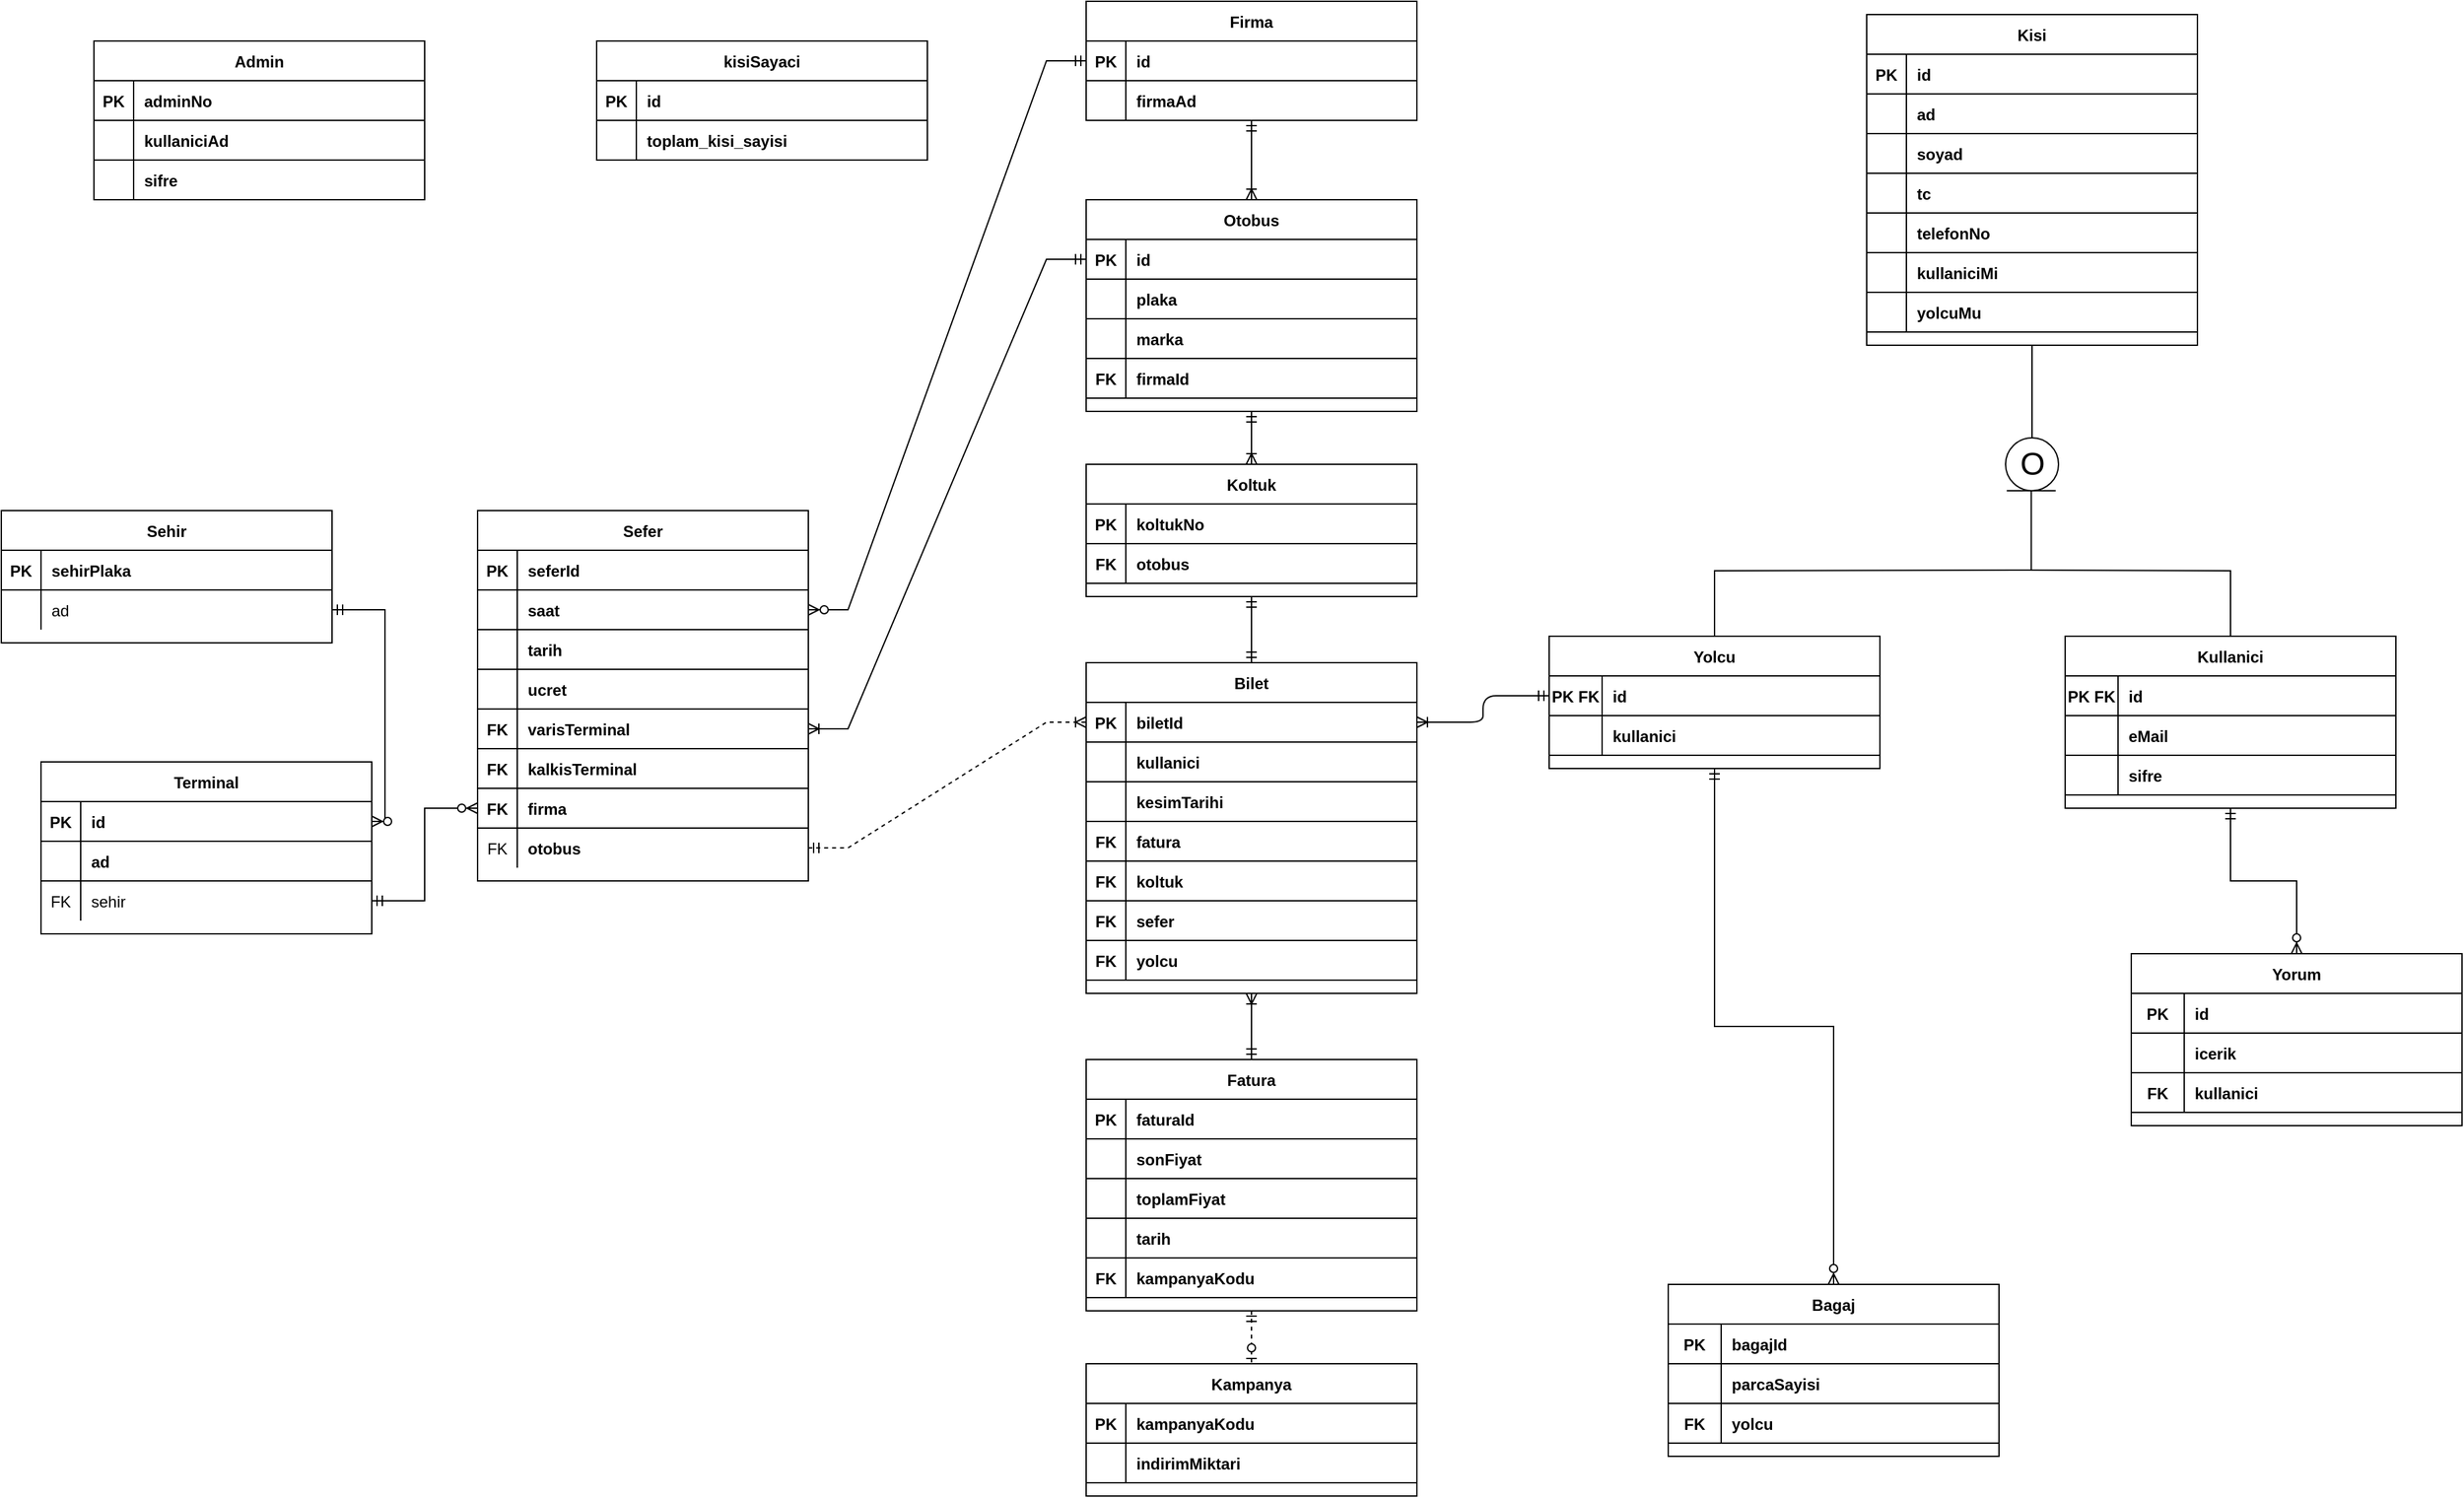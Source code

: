 <mxfile version="25.0.3">
  <diagram id="R2lEEEUBdFMjLlhIrx00" name="Page-1">
    <mxGraphModel dx="1909" dy="1084" grid="1" gridSize="10" guides="1" tooltips="1" connect="1" arrows="1" fold="1" page="1" pageScale="1" pageWidth="850" pageHeight="1100" math="0" shadow="0" extFonts="Permanent Marker^https://fonts.googleapis.com/css?family=Permanent+Marker">
      <root>
        <mxCell id="0" />
        <mxCell id="1" parent="0" />
        <mxCell id="C-vyLk0tnHw3VtMMgP7b-2" value="Terminal" style="shape=table;startSize=30;container=1;collapsible=1;childLayout=tableLayout;fixedRows=1;rowLines=0;fontStyle=1;align=center;resizeLast=1;" parent="1" vertex="1">
          <mxGeometry x="60" y="585" width="250" height="130" as="geometry" />
        </mxCell>
        <mxCell id="Szte_byhDPUM_8T6oh9U-47" style="shape=partialRectangle;collapsible=0;dropTarget=0;pointerEvents=0;fillColor=none;points=[[0,0.5],[1,0.5]];portConstraint=eastwest;top=0;left=0;right=0;bottom=1;" parent="C-vyLk0tnHw3VtMMgP7b-2" vertex="1">
          <mxGeometry y="30" width="250" height="30" as="geometry" />
        </mxCell>
        <mxCell id="Szte_byhDPUM_8T6oh9U-48" value="PK" style="shape=partialRectangle;overflow=hidden;connectable=0;fillColor=none;top=0;left=0;bottom=0;right=0;fontStyle=1;" parent="Szte_byhDPUM_8T6oh9U-47" vertex="1">
          <mxGeometry width="30" height="30" as="geometry">
            <mxRectangle width="30" height="30" as="alternateBounds" />
          </mxGeometry>
        </mxCell>
        <mxCell id="Szte_byhDPUM_8T6oh9U-49" value="id" style="shape=partialRectangle;overflow=hidden;connectable=0;fillColor=none;top=0;left=0;bottom=0;right=0;align=left;spacingLeft=6;fontStyle=1;" parent="Szte_byhDPUM_8T6oh9U-47" vertex="1">
          <mxGeometry x="30" width="220" height="30" as="geometry">
            <mxRectangle width="220" height="30" as="alternateBounds" />
          </mxGeometry>
        </mxCell>
        <mxCell id="C-vyLk0tnHw3VtMMgP7b-3" value="" style="shape=partialRectangle;collapsible=0;dropTarget=0;pointerEvents=0;fillColor=none;points=[[0,0.5],[1,0.5]];portConstraint=eastwest;top=0;left=0;right=0;bottom=1;" parent="C-vyLk0tnHw3VtMMgP7b-2" vertex="1">
          <mxGeometry y="60" width="250" height="30" as="geometry" />
        </mxCell>
        <mxCell id="C-vyLk0tnHw3VtMMgP7b-4" value="" style="shape=partialRectangle;overflow=hidden;connectable=0;fillColor=none;top=0;left=0;bottom=0;right=0;fontStyle=1;" parent="C-vyLk0tnHw3VtMMgP7b-3" vertex="1">
          <mxGeometry width="30" height="30" as="geometry">
            <mxRectangle width="30" height="30" as="alternateBounds" />
          </mxGeometry>
        </mxCell>
        <mxCell id="C-vyLk0tnHw3VtMMgP7b-5" value="ad" style="shape=partialRectangle;overflow=hidden;connectable=0;fillColor=none;top=0;left=0;bottom=0;right=0;align=left;spacingLeft=6;fontStyle=1;" parent="C-vyLk0tnHw3VtMMgP7b-3" vertex="1">
          <mxGeometry x="30" width="220" height="30" as="geometry">
            <mxRectangle width="220" height="30" as="alternateBounds" />
          </mxGeometry>
        </mxCell>
        <mxCell id="C-vyLk0tnHw3VtMMgP7b-6" value="" style="shape=partialRectangle;collapsible=0;dropTarget=0;pointerEvents=0;fillColor=none;points=[[0,0.5],[1,0.5]];portConstraint=eastwest;top=0;left=0;right=0;bottom=0;" parent="C-vyLk0tnHw3VtMMgP7b-2" vertex="1">
          <mxGeometry y="90" width="250" height="30" as="geometry" />
        </mxCell>
        <mxCell id="C-vyLk0tnHw3VtMMgP7b-7" value="FK" style="shape=partialRectangle;overflow=hidden;connectable=0;fillColor=none;top=0;left=0;bottom=0;right=0;" parent="C-vyLk0tnHw3VtMMgP7b-6" vertex="1">
          <mxGeometry width="30" height="30" as="geometry">
            <mxRectangle width="30" height="30" as="alternateBounds" />
          </mxGeometry>
        </mxCell>
        <mxCell id="C-vyLk0tnHw3VtMMgP7b-8" value="sehir" style="shape=partialRectangle;overflow=hidden;connectable=0;fillColor=none;top=0;left=0;bottom=0;right=0;align=left;spacingLeft=6;" parent="C-vyLk0tnHw3VtMMgP7b-6" vertex="1">
          <mxGeometry x="30" width="220" height="30" as="geometry">
            <mxRectangle width="220" height="30" as="alternateBounds" />
          </mxGeometry>
        </mxCell>
        <mxCell id="C-vyLk0tnHw3VtMMgP7b-13" value="Sehir" style="shape=table;startSize=30;container=1;collapsible=1;childLayout=tableLayout;fixedRows=1;rowLines=0;fontStyle=1;align=center;resizeLast=1;" parent="1" vertex="1">
          <mxGeometry x="30" y="395" width="250" height="100" as="geometry" />
        </mxCell>
        <mxCell id="C-vyLk0tnHw3VtMMgP7b-14" value="" style="shape=partialRectangle;collapsible=0;dropTarget=0;pointerEvents=0;fillColor=none;points=[[0,0.5],[1,0.5]];portConstraint=eastwest;top=0;left=0;right=0;bottom=1;" parent="C-vyLk0tnHw3VtMMgP7b-13" vertex="1">
          <mxGeometry y="30" width="250" height="30" as="geometry" />
        </mxCell>
        <mxCell id="C-vyLk0tnHw3VtMMgP7b-15" value="PK" style="shape=partialRectangle;overflow=hidden;connectable=0;fillColor=none;top=0;left=0;bottom=0;right=0;fontStyle=1;" parent="C-vyLk0tnHw3VtMMgP7b-14" vertex="1">
          <mxGeometry width="30" height="30" as="geometry">
            <mxRectangle width="30" height="30" as="alternateBounds" />
          </mxGeometry>
        </mxCell>
        <mxCell id="C-vyLk0tnHw3VtMMgP7b-16" value="sehirPlaka" style="shape=partialRectangle;overflow=hidden;connectable=0;fillColor=none;top=0;left=0;bottom=0;right=0;align=left;spacingLeft=6;fontStyle=1;" parent="C-vyLk0tnHw3VtMMgP7b-14" vertex="1">
          <mxGeometry x="30" width="220" height="30" as="geometry">
            <mxRectangle width="220" height="30" as="alternateBounds" />
          </mxGeometry>
        </mxCell>
        <mxCell id="C-vyLk0tnHw3VtMMgP7b-17" value="" style="shape=partialRectangle;collapsible=0;dropTarget=0;pointerEvents=0;fillColor=none;points=[[0,0.5],[1,0.5]];portConstraint=eastwest;top=0;left=0;right=0;bottom=0;" parent="C-vyLk0tnHw3VtMMgP7b-13" vertex="1">
          <mxGeometry y="60" width="250" height="30" as="geometry" />
        </mxCell>
        <mxCell id="C-vyLk0tnHw3VtMMgP7b-18" value="" style="shape=partialRectangle;overflow=hidden;connectable=0;fillColor=none;top=0;left=0;bottom=0;right=0;" parent="C-vyLk0tnHw3VtMMgP7b-17" vertex="1">
          <mxGeometry width="30" height="30" as="geometry">
            <mxRectangle width="30" height="30" as="alternateBounds" />
          </mxGeometry>
        </mxCell>
        <mxCell id="C-vyLk0tnHw3VtMMgP7b-19" value="ad" style="shape=partialRectangle;overflow=hidden;connectable=0;fillColor=none;top=0;left=0;bottom=0;right=0;align=left;spacingLeft=6;" parent="C-vyLk0tnHw3VtMMgP7b-17" vertex="1">
          <mxGeometry x="30" width="220" height="30" as="geometry">
            <mxRectangle width="220" height="30" as="alternateBounds" />
          </mxGeometry>
        </mxCell>
        <mxCell id="C-vyLk0tnHw3VtMMgP7b-23" value="Sefer" style="shape=table;startSize=30;container=1;collapsible=1;childLayout=tableLayout;fixedRows=1;rowLines=0;fontStyle=1;align=center;resizeLast=1;" parent="1" vertex="1">
          <mxGeometry x="390" y="395" width="250" height="280" as="geometry" />
        </mxCell>
        <mxCell id="Szte_byhDPUM_8T6oh9U-44" style="shape=partialRectangle;collapsible=0;dropTarget=0;pointerEvents=0;fillColor=none;points=[[0,0.5],[1,0.5]];portConstraint=eastwest;top=0;left=0;right=0;bottom=1;" parent="C-vyLk0tnHw3VtMMgP7b-23" vertex="1">
          <mxGeometry y="30" width="250" height="30" as="geometry" />
        </mxCell>
        <mxCell id="Szte_byhDPUM_8T6oh9U-45" value="PK" style="shape=partialRectangle;overflow=hidden;connectable=0;fillColor=none;top=0;left=0;bottom=0;right=0;fontStyle=1;" parent="Szte_byhDPUM_8T6oh9U-44" vertex="1">
          <mxGeometry width="30" height="30" as="geometry">
            <mxRectangle width="30" height="30" as="alternateBounds" />
          </mxGeometry>
        </mxCell>
        <mxCell id="Szte_byhDPUM_8T6oh9U-46" value="seferId" style="shape=partialRectangle;overflow=hidden;connectable=0;fillColor=none;top=0;left=0;bottom=0;right=0;align=left;spacingLeft=6;fontStyle=1;" parent="Szte_byhDPUM_8T6oh9U-44" vertex="1">
          <mxGeometry x="30" width="220" height="30" as="geometry">
            <mxRectangle width="220" height="30" as="alternateBounds" />
          </mxGeometry>
        </mxCell>
        <mxCell id="Szte_byhDPUM_8T6oh9U-41" style="shape=partialRectangle;collapsible=0;dropTarget=0;pointerEvents=0;fillColor=none;points=[[0,0.5],[1,0.5]];portConstraint=eastwest;top=0;left=0;right=0;bottom=1;" parent="C-vyLk0tnHw3VtMMgP7b-23" vertex="1">
          <mxGeometry y="60" width="250" height="30" as="geometry" />
        </mxCell>
        <mxCell id="Szte_byhDPUM_8T6oh9U-42" style="shape=partialRectangle;overflow=hidden;connectable=0;fillColor=none;top=0;left=0;bottom=0;right=0;fontStyle=1;" parent="Szte_byhDPUM_8T6oh9U-41" vertex="1">
          <mxGeometry width="30" height="30" as="geometry">
            <mxRectangle width="30" height="30" as="alternateBounds" />
          </mxGeometry>
        </mxCell>
        <mxCell id="Szte_byhDPUM_8T6oh9U-43" value="saat" style="shape=partialRectangle;overflow=hidden;connectable=0;fillColor=none;top=0;left=0;bottom=0;right=0;align=left;spacingLeft=6;fontStyle=1;" parent="Szte_byhDPUM_8T6oh9U-41" vertex="1">
          <mxGeometry x="30" width="220" height="30" as="geometry">
            <mxRectangle width="220" height="30" as="alternateBounds" />
          </mxGeometry>
        </mxCell>
        <mxCell id="Szte_byhDPUM_8T6oh9U-38" style="shape=partialRectangle;collapsible=0;dropTarget=0;pointerEvents=0;fillColor=none;points=[[0,0.5],[1,0.5]];portConstraint=eastwest;top=0;left=0;right=0;bottom=1;" parent="C-vyLk0tnHw3VtMMgP7b-23" vertex="1">
          <mxGeometry y="90" width="250" height="30" as="geometry" />
        </mxCell>
        <mxCell id="Szte_byhDPUM_8T6oh9U-39" style="shape=partialRectangle;overflow=hidden;connectable=0;fillColor=none;top=0;left=0;bottom=0;right=0;fontStyle=1;" parent="Szte_byhDPUM_8T6oh9U-38" vertex="1">
          <mxGeometry width="30" height="30" as="geometry">
            <mxRectangle width="30" height="30" as="alternateBounds" />
          </mxGeometry>
        </mxCell>
        <mxCell id="Szte_byhDPUM_8T6oh9U-40" value="tarih" style="shape=partialRectangle;overflow=hidden;connectable=0;fillColor=none;top=0;left=0;bottom=0;right=0;align=left;spacingLeft=6;fontStyle=1;" parent="Szte_byhDPUM_8T6oh9U-38" vertex="1">
          <mxGeometry x="30" width="220" height="30" as="geometry">
            <mxRectangle width="220" height="30" as="alternateBounds" />
          </mxGeometry>
        </mxCell>
        <mxCell id="Szte_byhDPUM_8T6oh9U-35" style="shape=partialRectangle;collapsible=0;dropTarget=0;pointerEvents=0;fillColor=none;points=[[0,0.5],[1,0.5]];portConstraint=eastwest;top=0;left=0;right=0;bottom=1;" parent="C-vyLk0tnHw3VtMMgP7b-23" vertex="1">
          <mxGeometry y="120" width="250" height="30" as="geometry" />
        </mxCell>
        <mxCell id="Szte_byhDPUM_8T6oh9U-36" value="" style="shape=partialRectangle;overflow=hidden;connectable=0;fillColor=none;top=0;left=0;bottom=0;right=0;fontStyle=1;" parent="Szte_byhDPUM_8T6oh9U-35" vertex="1">
          <mxGeometry width="30" height="30" as="geometry">
            <mxRectangle width="30" height="30" as="alternateBounds" />
          </mxGeometry>
        </mxCell>
        <mxCell id="Szte_byhDPUM_8T6oh9U-37" value="ucret" style="shape=partialRectangle;overflow=hidden;connectable=0;fillColor=none;top=0;left=0;bottom=0;right=0;align=left;spacingLeft=6;fontStyle=1;" parent="Szte_byhDPUM_8T6oh9U-35" vertex="1">
          <mxGeometry x="30" width="220" height="30" as="geometry">
            <mxRectangle width="220" height="30" as="alternateBounds" />
          </mxGeometry>
        </mxCell>
        <mxCell id="Szte_byhDPUM_8T6oh9U-32" style="shape=partialRectangle;collapsible=0;dropTarget=0;pointerEvents=0;fillColor=none;points=[[0,0.5],[1,0.5]];portConstraint=eastwest;top=0;left=0;right=0;bottom=1;" parent="C-vyLk0tnHw3VtMMgP7b-23" vertex="1">
          <mxGeometry y="150" width="250" height="30" as="geometry" />
        </mxCell>
        <mxCell id="Szte_byhDPUM_8T6oh9U-33" value="FK" style="shape=partialRectangle;overflow=hidden;connectable=0;fillColor=none;top=0;left=0;bottom=0;right=0;fontStyle=1;" parent="Szte_byhDPUM_8T6oh9U-32" vertex="1">
          <mxGeometry width="30" height="30" as="geometry">
            <mxRectangle width="30" height="30" as="alternateBounds" />
          </mxGeometry>
        </mxCell>
        <mxCell id="Szte_byhDPUM_8T6oh9U-34" value="varisTerminal" style="shape=partialRectangle;overflow=hidden;connectable=0;fillColor=none;top=0;left=0;bottom=0;right=0;align=left;spacingLeft=6;fontStyle=1;" parent="Szte_byhDPUM_8T6oh9U-32" vertex="1">
          <mxGeometry x="30" width="220" height="30" as="geometry">
            <mxRectangle width="220" height="30" as="alternateBounds" />
          </mxGeometry>
        </mxCell>
        <mxCell id="Szte_byhDPUM_8T6oh9U-29" style="shape=partialRectangle;collapsible=0;dropTarget=0;pointerEvents=0;fillColor=none;points=[[0,0.5],[1,0.5]];portConstraint=eastwest;top=0;left=0;right=0;bottom=1;" parent="C-vyLk0tnHw3VtMMgP7b-23" vertex="1">
          <mxGeometry y="180" width="250" height="30" as="geometry" />
        </mxCell>
        <mxCell id="Szte_byhDPUM_8T6oh9U-30" value="FK" style="shape=partialRectangle;overflow=hidden;connectable=0;fillColor=none;top=0;left=0;bottom=0;right=0;fontStyle=1;" parent="Szte_byhDPUM_8T6oh9U-29" vertex="1">
          <mxGeometry width="30" height="30" as="geometry">
            <mxRectangle width="30" height="30" as="alternateBounds" />
          </mxGeometry>
        </mxCell>
        <mxCell id="Szte_byhDPUM_8T6oh9U-31" value="kalkisTerminal" style="shape=partialRectangle;overflow=hidden;connectable=0;fillColor=none;top=0;left=0;bottom=0;right=0;align=left;spacingLeft=6;fontStyle=1;" parent="Szte_byhDPUM_8T6oh9U-29" vertex="1">
          <mxGeometry x="30" width="220" height="30" as="geometry">
            <mxRectangle width="220" height="30" as="alternateBounds" />
          </mxGeometry>
        </mxCell>
        <mxCell id="C-vyLk0tnHw3VtMMgP7b-24" value="" style="shape=partialRectangle;collapsible=0;dropTarget=0;pointerEvents=0;fillColor=none;points=[[0,0.5],[1,0.5]];portConstraint=eastwest;top=0;left=0;right=0;bottom=1;" parent="C-vyLk0tnHw3VtMMgP7b-23" vertex="1">
          <mxGeometry y="210" width="250" height="30" as="geometry" />
        </mxCell>
        <mxCell id="C-vyLk0tnHw3VtMMgP7b-25" value="FK" style="shape=partialRectangle;overflow=hidden;connectable=0;fillColor=none;top=0;left=0;bottom=0;right=0;fontStyle=1;" parent="C-vyLk0tnHw3VtMMgP7b-24" vertex="1">
          <mxGeometry width="30" height="30" as="geometry">
            <mxRectangle width="30" height="30" as="alternateBounds" />
          </mxGeometry>
        </mxCell>
        <mxCell id="C-vyLk0tnHw3VtMMgP7b-26" value="firma" style="shape=partialRectangle;overflow=hidden;connectable=0;fillColor=none;top=0;left=0;bottom=0;right=0;align=left;spacingLeft=6;fontStyle=1;" parent="C-vyLk0tnHw3VtMMgP7b-24" vertex="1">
          <mxGeometry x="30" width="220" height="30" as="geometry">
            <mxRectangle width="220" height="30" as="alternateBounds" />
          </mxGeometry>
        </mxCell>
        <mxCell id="C-vyLk0tnHw3VtMMgP7b-27" value="" style="shape=partialRectangle;collapsible=0;dropTarget=0;pointerEvents=0;fillColor=none;points=[[0,0.5],[1,0.5]];portConstraint=eastwest;top=0;left=0;right=0;bottom=0;" parent="C-vyLk0tnHw3VtMMgP7b-23" vertex="1">
          <mxGeometry y="240" width="250" height="30" as="geometry" />
        </mxCell>
        <mxCell id="C-vyLk0tnHw3VtMMgP7b-28" value="FK" style="shape=partialRectangle;overflow=hidden;connectable=0;fillColor=none;top=0;left=0;bottom=0;right=0;" parent="C-vyLk0tnHw3VtMMgP7b-27" vertex="1">
          <mxGeometry width="30" height="30" as="geometry">
            <mxRectangle width="30" height="30" as="alternateBounds" />
          </mxGeometry>
        </mxCell>
        <mxCell id="C-vyLk0tnHw3VtMMgP7b-29" value="otobus" style="shape=partialRectangle;overflow=hidden;connectable=0;fillColor=none;top=0;left=0;bottom=0;right=0;align=left;spacingLeft=6;fontStyle=1" parent="C-vyLk0tnHw3VtMMgP7b-27" vertex="1">
          <mxGeometry x="30" width="220" height="30" as="geometry">
            <mxRectangle width="220" height="30" as="alternateBounds" />
          </mxGeometry>
        </mxCell>
        <mxCell id="Szte_byhDPUM_8T6oh9U-52" value="Firma" style="shape=table;startSize=30;container=1;collapsible=1;childLayout=tableLayout;fixedRows=1;rowLines=0;fontStyle=1;align=center;resizeLast=1;" parent="1" vertex="1">
          <mxGeometry x="850" y="10" width="250" height="90" as="geometry" />
        </mxCell>
        <mxCell id="Szte_byhDPUM_8T6oh9U-53" style="shape=partialRectangle;collapsible=0;dropTarget=0;pointerEvents=0;fillColor=none;points=[[0,0.5],[1,0.5]];portConstraint=eastwest;top=0;left=0;right=0;bottom=1;" parent="Szte_byhDPUM_8T6oh9U-52" vertex="1">
          <mxGeometry y="30" width="250" height="30" as="geometry" />
        </mxCell>
        <mxCell id="Szte_byhDPUM_8T6oh9U-54" value="PK" style="shape=partialRectangle;overflow=hidden;connectable=0;fillColor=none;top=0;left=0;bottom=0;right=0;fontStyle=1;" parent="Szte_byhDPUM_8T6oh9U-53" vertex="1">
          <mxGeometry width="30" height="30" as="geometry">
            <mxRectangle width="30" height="30" as="alternateBounds" />
          </mxGeometry>
        </mxCell>
        <mxCell id="Szte_byhDPUM_8T6oh9U-55" value="id" style="shape=partialRectangle;overflow=hidden;connectable=0;fillColor=none;top=0;left=0;bottom=0;right=0;align=left;spacingLeft=6;fontStyle=1;" parent="Szte_byhDPUM_8T6oh9U-53" vertex="1">
          <mxGeometry x="30" width="220" height="30" as="geometry">
            <mxRectangle width="220" height="30" as="alternateBounds" />
          </mxGeometry>
        </mxCell>
        <mxCell id="Szte_byhDPUM_8T6oh9U-56" style="shape=partialRectangle;collapsible=0;dropTarget=0;pointerEvents=0;fillColor=none;points=[[0,0.5],[1,0.5]];portConstraint=eastwest;top=0;left=0;right=0;bottom=1;" parent="Szte_byhDPUM_8T6oh9U-52" vertex="1">
          <mxGeometry y="60" width="250" height="30" as="geometry" />
        </mxCell>
        <mxCell id="Szte_byhDPUM_8T6oh9U-57" style="shape=partialRectangle;overflow=hidden;connectable=0;fillColor=none;top=0;left=0;bottom=0;right=0;fontStyle=1;" parent="Szte_byhDPUM_8T6oh9U-56" vertex="1">
          <mxGeometry width="30" height="30" as="geometry">
            <mxRectangle width="30" height="30" as="alternateBounds" />
          </mxGeometry>
        </mxCell>
        <mxCell id="Szte_byhDPUM_8T6oh9U-58" value="firmaAd" style="shape=partialRectangle;overflow=hidden;connectable=0;fillColor=none;top=0;left=0;bottom=0;right=0;align=left;spacingLeft=6;fontStyle=1;" parent="Szte_byhDPUM_8T6oh9U-56" vertex="1">
          <mxGeometry x="30" width="220" height="30" as="geometry">
            <mxRectangle width="220" height="30" as="alternateBounds" />
          </mxGeometry>
        </mxCell>
        <mxCell id="Szte_byhDPUM_8T6oh9U-82" value="" style="edgeStyle=entityRelationEdgeStyle;fontSize=12;html=1;endArrow=ERzeroToMany;startArrow=ERmandOne;rounded=0;entryX=1;entryY=0.5;entryDx=0;entryDy=0;exitX=0;exitY=0.5;exitDx=0;exitDy=0;" parent="1" source="Szte_byhDPUM_8T6oh9U-53" target="Szte_byhDPUM_8T6oh9U-41" edge="1">
          <mxGeometry width="100" height="100" relative="1" as="geometry">
            <mxPoint x="910" y="60" as="sourcePoint" />
            <mxPoint x="810" y="160" as="targetPoint" />
          </mxGeometry>
        </mxCell>
        <mxCell id="Szte_byhDPUM_8T6oh9U-83" value="Otobus" style="shape=table;startSize=30;container=1;collapsible=1;childLayout=tableLayout;fixedRows=1;rowLines=0;fontStyle=1;align=center;resizeLast=1;" parent="1" vertex="1">
          <mxGeometry x="850" y="160" width="250" height="160" as="geometry" />
        </mxCell>
        <mxCell id="Szte_byhDPUM_8T6oh9U-84" style="shape=partialRectangle;collapsible=0;dropTarget=0;pointerEvents=0;fillColor=none;points=[[0,0.5],[1,0.5]];portConstraint=eastwest;top=0;left=0;right=0;bottom=1;" parent="Szte_byhDPUM_8T6oh9U-83" vertex="1">
          <mxGeometry y="30" width="250" height="30" as="geometry" />
        </mxCell>
        <mxCell id="Szte_byhDPUM_8T6oh9U-85" value="PK" style="shape=partialRectangle;overflow=hidden;connectable=0;fillColor=none;top=0;left=0;bottom=0;right=0;fontStyle=1;" parent="Szte_byhDPUM_8T6oh9U-84" vertex="1">
          <mxGeometry width="30" height="30" as="geometry">
            <mxRectangle width="30" height="30" as="alternateBounds" />
          </mxGeometry>
        </mxCell>
        <mxCell id="Szte_byhDPUM_8T6oh9U-86" value="id" style="shape=partialRectangle;overflow=hidden;connectable=0;fillColor=none;top=0;left=0;bottom=0;right=0;align=left;spacingLeft=6;fontStyle=1;" parent="Szte_byhDPUM_8T6oh9U-84" vertex="1">
          <mxGeometry x="30" width="220" height="30" as="geometry">
            <mxRectangle width="220" height="30" as="alternateBounds" />
          </mxGeometry>
        </mxCell>
        <mxCell id="Szte_byhDPUM_8T6oh9U-87" style="shape=partialRectangle;collapsible=0;dropTarget=0;pointerEvents=0;fillColor=none;points=[[0,0.5],[1,0.5]];portConstraint=eastwest;top=0;left=0;right=0;bottom=1;" parent="Szte_byhDPUM_8T6oh9U-83" vertex="1">
          <mxGeometry y="60" width="250" height="30" as="geometry" />
        </mxCell>
        <mxCell id="Szte_byhDPUM_8T6oh9U-88" style="shape=partialRectangle;overflow=hidden;connectable=0;fillColor=none;top=0;left=0;bottom=0;right=0;fontStyle=1;" parent="Szte_byhDPUM_8T6oh9U-87" vertex="1">
          <mxGeometry width="30" height="30" as="geometry">
            <mxRectangle width="30" height="30" as="alternateBounds" />
          </mxGeometry>
        </mxCell>
        <mxCell id="Szte_byhDPUM_8T6oh9U-89" value="plaka" style="shape=partialRectangle;overflow=hidden;connectable=0;fillColor=none;top=0;left=0;bottom=0;right=0;align=left;spacingLeft=6;fontStyle=1;" parent="Szte_byhDPUM_8T6oh9U-87" vertex="1">
          <mxGeometry x="30" width="220" height="30" as="geometry">
            <mxRectangle width="220" height="30" as="alternateBounds" />
          </mxGeometry>
        </mxCell>
        <mxCell id="Szte_byhDPUM_8T6oh9U-96" style="shape=partialRectangle;collapsible=0;dropTarget=0;pointerEvents=0;fillColor=none;points=[[0,0.5],[1,0.5]];portConstraint=eastwest;top=0;left=0;right=0;bottom=1;" parent="Szte_byhDPUM_8T6oh9U-83" vertex="1">
          <mxGeometry y="90" width="250" height="30" as="geometry" />
        </mxCell>
        <mxCell id="Szte_byhDPUM_8T6oh9U-97" style="shape=partialRectangle;overflow=hidden;connectable=0;fillColor=none;top=0;left=0;bottom=0;right=0;fontStyle=1;" parent="Szte_byhDPUM_8T6oh9U-96" vertex="1">
          <mxGeometry width="30" height="30" as="geometry">
            <mxRectangle width="30" height="30" as="alternateBounds" />
          </mxGeometry>
        </mxCell>
        <mxCell id="Szte_byhDPUM_8T6oh9U-98" value="marka" style="shape=partialRectangle;overflow=hidden;connectable=0;fillColor=none;top=0;left=0;bottom=0;right=0;align=left;spacingLeft=6;fontStyle=1;" parent="Szte_byhDPUM_8T6oh9U-96" vertex="1">
          <mxGeometry x="30" width="220" height="30" as="geometry">
            <mxRectangle width="220" height="30" as="alternateBounds" />
          </mxGeometry>
        </mxCell>
        <mxCell id="Szte_byhDPUM_8T6oh9U-99" style="shape=partialRectangle;collapsible=0;dropTarget=0;pointerEvents=0;fillColor=none;points=[[0,0.5],[1,0.5]];portConstraint=eastwest;top=0;left=0;right=0;bottom=1;" parent="Szte_byhDPUM_8T6oh9U-83" vertex="1">
          <mxGeometry y="120" width="250" height="30" as="geometry" />
        </mxCell>
        <mxCell id="Szte_byhDPUM_8T6oh9U-100" value="FK" style="shape=partialRectangle;overflow=hidden;connectable=0;fillColor=none;top=0;left=0;bottom=0;right=0;fontStyle=1;" parent="Szte_byhDPUM_8T6oh9U-99" vertex="1">
          <mxGeometry width="30" height="30" as="geometry">
            <mxRectangle width="30" height="30" as="alternateBounds" />
          </mxGeometry>
        </mxCell>
        <mxCell id="Szte_byhDPUM_8T6oh9U-101" value="firmaId" style="shape=partialRectangle;overflow=hidden;connectable=0;fillColor=none;top=0;left=0;bottom=0;right=0;align=left;spacingLeft=6;fontStyle=1;" parent="Szte_byhDPUM_8T6oh9U-99" vertex="1">
          <mxGeometry x="30" width="220" height="30" as="geometry">
            <mxRectangle width="220" height="30" as="alternateBounds" />
          </mxGeometry>
        </mxCell>
        <mxCell id="Szte_byhDPUM_8T6oh9U-102" value="" style="fontSize=12;html=1;endArrow=ERoneToMany;startArrow=ERmandOne;rounded=1;jumpSize=2;movable=1;resizable=1;rotatable=1;deletable=1;editable=1;locked=0;connectable=1;" parent="1" source="Szte_byhDPUM_8T6oh9U-56" target="Szte_byhDPUM_8T6oh9U-83" edge="1">
          <mxGeometry width="100" height="100" relative="1" as="geometry">
            <mxPoint x="700" y="160" as="sourcePoint" />
            <mxPoint x="690" y="315" as="targetPoint" />
          </mxGeometry>
        </mxCell>
        <mxCell id="Szte_byhDPUM_8T6oh9U-132" value="Koltuk" style="shape=table;startSize=30;container=1;collapsible=1;childLayout=tableLayout;fixedRows=1;rowLines=0;fontStyle=1;align=center;resizeLast=1;" parent="1" vertex="1">
          <mxGeometry x="850" y="360" width="250" height="100" as="geometry" />
        </mxCell>
        <mxCell id="Szte_byhDPUM_8T6oh9U-133" style="shape=partialRectangle;collapsible=0;dropTarget=0;pointerEvents=0;fillColor=none;points=[[0,0.5],[1,0.5]];portConstraint=eastwest;top=0;left=0;right=0;bottom=1;" parent="Szte_byhDPUM_8T6oh9U-132" vertex="1">
          <mxGeometry y="30" width="250" height="30" as="geometry" />
        </mxCell>
        <mxCell id="Szte_byhDPUM_8T6oh9U-134" value="PK" style="shape=partialRectangle;overflow=hidden;connectable=0;fillColor=none;top=0;left=0;bottom=0;right=0;fontStyle=1;" parent="Szte_byhDPUM_8T6oh9U-133" vertex="1">
          <mxGeometry width="30" height="30" as="geometry">
            <mxRectangle width="30" height="30" as="alternateBounds" />
          </mxGeometry>
        </mxCell>
        <mxCell id="Szte_byhDPUM_8T6oh9U-135" value="koltukNo" style="shape=partialRectangle;overflow=hidden;connectable=0;fillColor=none;top=0;left=0;bottom=0;right=0;align=left;spacingLeft=6;fontStyle=1;" parent="Szte_byhDPUM_8T6oh9U-133" vertex="1">
          <mxGeometry x="30" width="220" height="30" as="geometry">
            <mxRectangle width="220" height="30" as="alternateBounds" />
          </mxGeometry>
        </mxCell>
        <mxCell id="Szte_byhDPUM_8T6oh9U-136" style="shape=partialRectangle;collapsible=0;dropTarget=0;pointerEvents=0;fillColor=none;points=[[0,0.5],[1,0.5]];portConstraint=eastwest;top=0;left=0;right=0;bottom=1;" parent="Szte_byhDPUM_8T6oh9U-132" vertex="1">
          <mxGeometry y="60" width="250" height="30" as="geometry" />
        </mxCell>
        <mxCell id="Szte_byhDPUM_8T6oh9U-137" value="FK" style="shape=partialRectangle;overflow=hidden;connectable=0;fillColor=none;top=0;left=0;bottom=0;right=0;fontStyle=1;" parent="Szte_byhDPUM_8T6oh9U-136" vertex="1">
          <mxGeometry width="30" height="30" as="geometry">
            <mxRectangle width="30" height="30" as="alternateBounds" />
          </mxGeometry>
        </mxCell>
        <mxCell id="Szte_byhDPUM_8T6oh9U-138" value="otobus" style="shape=partialRectangle;overflow=hidden;connectable=0;fillColor=none;top=0;left=0;bottom=0;right=0;align=left;spacingLeft=6;fontStyle=1;" parent="Szte_byhDPUM_8T6oh9U-136" vertex="1">
          <mxGeometry x="30" width="220" height="30" as="geometry">
            <mxRectangle width="220" height="30" as="alternateBounds" />
          </mxGeometry>
        </mxCell>
        <mxCell id="Szte_byhDPUM_8T6oh9U-145" value="" style="fontSize=12;html=1;endArrow=ERoneToMany;startArrow=ERmandOne;rounded=1;jumpSize=2;movable=1;resizable=1;rotatable=1;deletable=1;editable=1;locked=0;connectable=1;exitX=0.5;exitY=1;exitDx=0;exitDy=0;" parent="1" target="Szte_byhDPUM_8T6oh9U-132" edge="1" source="Szte_byhDPUM_8T6oh9U-83">
          <mxGeometry width="100" height="100" relative="1" as="geometry">
            <mxPoint x="975" y="355" as="sourcePoint" />
            <mxPoint x="690" y="570" as="targetPoint" />
          </mxGeometry>
        </mxCell>
        <mxCell id="Szte_byhDPUM_8T6oh9U-148" value="Bilet" style="shape=table;startSize=30;container=1;collapsible=1;childLayout=tableLayout;fixedRows=1;rowLines=0;fontStyle=1;align=center;resizeLast=1;" parent="1" vertex="1">
          <mxGeometry x="850" y="510" width="250" height="250" as="geometry" />
        </mxCell>
        <mxCell id="Szte_byhDPUM_8T6oh9U-149" style="shape=partialRectangle;collapsible=0;dropTarget=0;pointerEvents=0;fillColor=none;points=[[0,0.5],[1,0.5]];portConstraint=eastwest;top=0;left=0;right=0;bottom=1;" parent="Szte_byhDPUM_8T6oh9U-148" vertex="1">
          <mxGeometry y="30" width="250" height="30" as="geometry" />
        </mxCell>
        <mxCell id="Szte_byhDPUM_8T6oh9U-150" value="PK" style="shape=partialRectangle;overflow=hidden;connectable=0;fillColor=none;top=0;left=0;bottom=0;right=0;fontStyle=1;" parent="Szte_byhDPUM_8T6oh9U-149" vertex="1">
          <mxGeometry width="30" height="30" as="geometry">
            <mxRectangle width="30" height="30" as="alternateBounds" />
          </mxGeometry>
        </mxCell>
        <mxCell id="Szte_byhDPUM_8T6oh9U-151" value="biletId" style="shape=partialRectangle;overflow=hidden;connectable=0;fillColor=none;top=0;left=0;bottom=0;right=0;align=left;spacingLeft=6;fontStyle=1;" parent="Szte_byhDPUM_8T6oh9U-149" vertex="1">
          <mxGeometry x="30" width="220" height="30" as="geometry">
            <mxRectangle width="220" height="30" as="alternateBounds" />
          </mxGeometry>
        </mxCell>
        <mxCell id="Szte_byhDPUM_8T6oh9U-152" style="shape=partialRectangle;collapsible=0;dropTarget=0;pointerEvents=0;fillColor=none;points=[[0,0.5],[1,0.5]];portConstraint=eastwest;top=0;left=0;right=0;bottom=1;" parent="Szte_byhDPUM_8T6oh9U-148" vertex="1">
          <mxGeometry y="60" width="250" height="30" as="geometry" />
        </mxCell>
        <mxCell id="Szte_byhDPUM_8T6oh9U-153" style="shape=partialRectangle;overflow=hidden;connectable=0;fillColor=none;top=0;left=0;bottom=0;right=0;fontStyle=1;" parent="Szte_byhDPUM_8T6oh9U-152" vertex="1">
          <mxGeometry width="30" height="30" as="geometry">
            <mxRectangle width="30" height="30" as="alternateBounds" />
          </mxGeometry>
        </mxCell>
        <mxCell id="Szte_byhDPUM_8T6oh9U-154" value="kullanici" style="shape=partialRectangle;overflow=hidden;connectable=0;fillColor=none;top=0;left=0;bottom=0;right=0;align=left;spacingLeft=6;fontStyle=1;" parent="Szte_byhDPUM_8T6oh9U-152" vertex="1">
          <mxGeometry x="30" width="220" height="30" as="geometry">
            <mxRectangle width="220" height="30" as="alternateBounds" />
          </mxGeometry>
        </mxCell>
        <mxCell id="Szte_byhDPUM_8T6oh9U-155" style="shape=partialRectangle;collapsible=0;dropTarget=0;pointerEvents=0;fillColor=none;points=[[0,0.5],[1,0.5]];portConstraint=eastwest;top=0;left=0;right=0;bottom=1;" parent="Szte_byhDPUM_8T6oh9U-148" vertex="1">
          <mxGeometry y="90" width="250" height="30" as="geometry" />
        </mxCell>
        <mxCell id="Szte_byhDPUM_8T6oh9U-156" style="shape=partialRectangle;overflow=hidden;connectable=0;fillColor=none;top=0;left=0;bottom=0;right=0;fontStyle=1;" parent="Szte_byhDPUM_8T6oh9U-155" vertex="1">
          <mxGeometry width="30" height="30" as="geometry">
            <mxRectangle width="30" height="30" as="alternateBounds" />
          </mxGeometry>
        </mxCell>
        <mxCell id="Szte_byhDPUM_8T6oh9U-157" value="kesimTarihi" style="shape=partialRectangle;overflow=hidden;connectable=0;fillColor=none;top=0;left=0;bottom=0;right=0;align=left;spacingLeft=6;fontStyle=1;" parent="Szte_byhDPUM_8T6oh9U-155" vertex="1">
          <mxGeometry x="30" width="220" height="30" as="geometry">
            <mxRectangle width="220" height="30" as="alternateBounds" />
          </mxGeometry>
        </mxCell>
        <mxCell id="Szte_byhDPUM_8T6oh9U-158" style="shape=partialRectangle;collapsible=0;dropTarget=0;pointerEvents=0;fillColor=none;points=[[0,0.5],[1,0.5]];portConstraint=eastwest;top=0;left=0;right=0;bottom=1;" parent="Szte_byhDPUM_8T6oh9U-148" vertex="1">
          <mxGeometry y="120" width="250" height="30" as="geometry" />
        </mxCell>
        <mxCell id="Szte_byhDPUM_8T6oh9U-159" value="FK" style="shape=partialRectangle;overflow=hidden;connectable=0;fillColor=none;top=0;left=0;bottom=0;right=0;fontStyle=1;" parent="Szte_byhDPUM_8T6oh9U-158" vertex="1">
          <mxGeometry width="30" height="30" as="geometry">
            <mxRectangle width="30" height="30" as="alternateBounds" />
          </mxGeometry>
        </mxCell>
        <mxCell id="Szte_byhDPUM_8T6oh9U-160" value="fatura" style="shape=partialRectangle;overflow=hidden;connectable=0;fillColor=none;top=0;left=0;bottom=0;right=0;align=left;spacingLeft=6;fontStyle=1;" parent="Szte_byhDPUM_8T6oh9U-158" vertex="1">
          <mxGeometry x="30" width="220" height="30" as="geometry">
            <mxRectangle width="220" height="30" as="alternateBounds" />
          </mxGeometry>
        </mxCell>
        <mxCell id="Szte_byhDPUM_8T6oh9U-162" style="shape=partialRectangle;collapsible=0;dropTarget=0;pointerEvents=0;fillColor=none;points=[[0,0.5],[1,0.5]];portConstraint=eastwest;top=0;left=0;right=0;bottom=1;" parent="Szte_byhDPUM_8T6oh9U-148" vertex="1">
          <mxGeometry y="150" width="250" height="30" as="geometry" />
        </mxCell>
        <mxCell id="Szte_byhDPUM_8T6oh9U-163" value="FK" style="shape=partialRectangle;overflow=hidden;connectable=0;fillColor=none;top=0;left=0;bottom=0;right=0;fontStyle=1;" parent="Szte_byhDPUM_8T6oh9U-162" vertex="1">
          <mxGeometry width="30" height="30" as="geometry">
            <mxRectangle width="30" height="30" as="alternateBounds" />
          </mxGeometry>
        </mxCell>
        <mxCell id="Szte_byhDPUM_8T6oh9U-164" value="koltuk" style="shape=partialRectangle;overflow=hidden;connectable=0;fillColor=none;top=0;left=0;bottom=0;right=0;align=left;spacingLeft=6;fontStyle=1;" parent="Szte_byhDPUM_8T6oh9U-162" vertex="1">
          <mxGeometry x="30" width="220" height="30" as="geometry">
            <mxRectangle width="220" height="30" as="alternateBounds" />
          </mxGeometry>
        </mxCell>
        <mxCell id="Szte_byhDPUM_8T6oh9U-165" style="shape=partialRectangle;collapsible=0;dropTarget=0;pointerEvents=0;fillColor=none;points=[[0,0.5],[1,0.5]];portConstraint=eastwest;top=0;left=0;right=0;bottom=1;" parent="Szte_byhDPUM_8T6oh9U-148" vertex="1">
          <mxGeometry y="180" width="250" height="30" as="geometry" />
        </mxCell>
        <mxCell id="Szte_byhDPUM_8T6oh9U-166" value="FK" style="shape=partialRectangle;overflow=hidden;connectable=0;fillColor=none;top=0;left=0;bottom=0;right=0;fontStyle=1;" parent="Szte_byhDPUM_8T6oh9U-165" vertex="1">
          <mxGeometry width="30" height="30" as="geometry">
            <mxRectangle width="30" height="30" as="alternateBounds" />
          </mxGeometry>
        </mxCell>
        <mxCell id="Szte_byhDPUM_8T6oh9U-167" value="sefer" style="shape=partialRectangle;overflow=hidden;connectable=0;fillColor=none;top=0;left=0;bottom=0;right=0;align=left;spacingLeft=6;fontStyle=1;" parent="Szte_byhDPUM_8T6oh9U-165" vertex="1">
          <mxGeometry x="30" width="220" height="30" as="geometry">
            <mxRectangle width="220" height="30" as="alternateBounds" />
          </mxGeometry>
        </mxCell>
        <mxCell id="Szte_byhDPUM_8T6oh9U-168" style="shape=partialRectangle;collapsible=0;dropTarget=0;pointerEvents=0;fillColor=none;points=[[0,0.5],[1,0.5]];portConstraint=eastwest;top=0;left=0;right=0;bottom=1;" parent="Szte_byhDPUM_8T6oh9U-148" vertex="1">
          <mxGeometry y="210" width="250" height="30" as="geometry" />
        </mxCell>
        <mxCell id="Szte_byhDPUM_8T6oh9U-169" value="FK" style="shape=partialRectangle;overflow=hidden;connectable=0;fillColor=none;top=0;left=0;bottom=0;right=0;fontStyle=1;" parent="Szte_byhDPUM_8T6oh9U-168" vertex="1">
          <mxGeometry width="30" height="30" as="geometry">
            <mxRectangle width="30" height="30" as="alternateBounds" />
          </mxGeometry>
        </mxCell>
        <mxCell id="Szte_byhDPUM_8T6oh9U-170" value="yolcu" style="shape=partialRectangle;overflow=hidden;connectable=0;fillColor=none;top=0;left=0;bottom=0;right=0;align=left;spacingLeft=6;fontStyle=1;" parent="Szte_byhDPUM_8T6oh9U-168" vertex="1">
          <mxGeometry x="30" width="220" height="30" as="geometry">
            <mxRectangle width="220" height="30" as="alternateBounds" />
          </mxGeometry>
        </mxCell>
        <mxCell id="Szte_byhDPUM_8T6oh9U-172" value="Fatura" style="shape=table;startSize=30;container=1;collapsible=1;childLayout=tableLayout;fixedRows=1;rowLines=0;fontStyle=1;align=center;resizeLast=1;" parent="1" vertex="1">
          <mxGeometry x="850" y="810" width="250" height="190" as="geometry" />
        </mxCell>
        <mxCell id="Szte_byhDPUM_8T6oh9U-173" style="shape=partialRectangle;collapsible=0;dropTarget=0;pointerEvents=0;fillColor=none;points=[[0,0.5],[1,0.5]];portConstraint=eastwest;top=0;left=0;right=0;bottom=1;" parent="Szte_byhDPUM_8T6oh9U-172" vertex="1">
          <mxGeometry y="30" width="250" height="30" as="geometry" />
        </mxCell>
        <mxCell id="Szte_byhDPUM_8T6oh9U-174" value="PK" style="shape=partialRectangle;overflow=hidden;connectable=0;fillColor=none;top=0;left=0;bottom=0;right=0;fontStyle=1;" parent="Szte_byhDPUM_8T6oh9U-173" vertex="1">
          <mxGeometry width="30" height="30" as="geometry">
            <mxRectangle width="30" height="30" as="alternateBounds" />
          </mxGeometry>
        </mxCell>
        <mxCell id="Szte_byhDPUM_8T6oh9U-175" value="faturaId" style="shape=partialRectangle;overflow=hidden;connectable=0;fillColor=none;top=0;left=0;bottom=0;right=0;align=left;spacingLeft=6;fontStyle=1;" parent="Szte_byhDPUM_8T6oh9U-173" vertex="1">
          <mxGeometry x="30" width="220" height="30" as="geometry">
            <mxRectangle width="220" height="30" as="alternateBounds" />
          </mxGeometry>
        </mxCell>
        <mxCell id="Szte_byhDPUM_8T6oh9U-176" style="shape=partialRectangle;collapsible=0;dropTarget=0;pointerEvents=0;fillColor=none;points=[[0,0.5],[1,0.5]];portConstraint=eastwest;top=0;left=0;right=0;bottom=1;" parent="Szte_byhDPUM_8T6oh9U-172" vertex="1">
          <mxGeometry y="60" width="250" height="30" as="geometry" />
        </mxCell>
        <mxCell id="Szte_byhDPUM_8T6oh9U-177" style="shape=partialRectangle;overflow=hidden;connectable=0;fillColor=none;top=0;left=0;bottom=0;right=0;fontStyle=1;" parent="Szte_byhDPUM_8T6oh9U-176" vertex="1">
          <mxGeometry width="30" height="30" as="geometry">
            <mxRectangle width="30" height="30" as="alternateBounds" />
          </mxGeometry>
        </mxCell>
        <mxCell id="Szte_byhDPUM_8T6oh9U-178" value="sonFiyat" style="shape=partialRectangle;overflow=hidden;connectable=0;fillColor=none;top=0;left=0;bottom=0;right=0;align=left;spacingLeft=6;fontStyle=1;" parent="Szte_byhDPUM_8T6oh9U-176" vertex="1">
          <mxGeometry x="30" width="220" height="30" as="geometry">
            <mxRectangle width="220" height="30" as="alternateBounds" />
          </mxGeometry>
        </mxCell>
        <mxCell id="Szte_byhDPUM_8T6oh9U-186" style="shape=partialRectangle;collapsible=0;dropTarget=0;pointerEvents=0;fillColor=none;points=[[0,0.5],[1,0.5]];portConstraint=eastwest;top=0;left=0;right=0;bottom=1;" parent="Szte_byhDPUM_8T6oh9U-172" vertex="1">
          <mxGeometry y="90" width="250" height="30" as="geometry" />
        </mxCell>
        <mxCell id="Szte_byhDPUM_8T6oh9U-187" style="shape=partialRectangle;overflow=hidden;connectable=0;fillColor=none;top=0;left=0;bottom=0;right=0;fontStyle=1;" parent="Szte_byhDPUM_8T6oh9U-186" vertex="1">
          <mxGeometry width="30" height="30" as="geometry">
            <mxRectangle width="30" height="30" as="alternateBounds" />
          </mxGeometry>
        </mxCell>
        <mxCell id="Szte_byhDPUM_8T6oh9U-188" value="toplamFiyat" style="shape=partialRectangle;overflow=hidden;connectable=0;fillColor=none;top=0;left=0;bottom=0;right=0;align=left;spacingLeft=6;fontStyle=1;" parent="Szte_byhDPUM_8T6oh9U-186" vertex="1">
          <mxGeometry x="30" width="220" height="30" as="geometry">
            <mxRectangle width="220" height="30" as="alternateBounds" />
          </mxGeometry>
        </mxCell>
        <mxCell id="Szte_byhDPUM_8T6oh9U-189" style="shape=partialRectangle;collapsible=0;dropTarget=0;pointerEvents=0;fillColor=none;points=[[0,0.5],[1,0.5]];portConstraint=eastwest;top=0;left=0;right=0;bottom=1;" parent="Szte_byhDPUM_8T6oh9U-172" vertex="1">
          <mxGeometry y="120" width="250" height="30" as="geometry" />
        </mxCell>
        <mxCell id="Szte_byhDPUM_8T6oh9U-190" style="shape=partialRectangle;overflow=hidden;connectable=0;fillColor=none;top=0;left=0;bottom=0;right=0;fontStyle=1;" parent="Szte_byhDPUM_8T6oh9U-189" vertex="1">
          <mxGeometry width="30" height="30" as="geometry">
            <mxRectangle width="30" height="30" as="alternateBounds" />
          </mxGeometry>
        </mxCell>
        <mxCell id="Szte_byhDPUM_8T6oh9U-191" value="tarih" style="shape=partialRectangle;overflow=hidden;connectable=0;fillColor=none;top=0;left=0;bottom=0;right=0;align=left;spacingLeft=6;fontStyle=1;" parent="Szte_byhDPUM_8T6oh9U-189" vertex="1">
          <mxGeometry x="30" width="220" height="30" as="geometry">
            <mxRectangle width="220" height="30" as="alternateBounds" />
          </mxGeometry>
        </mxCell>
        <mxCell id="Szte_byhDPUM_8T6oh9U-192" style="shape=partialRectangle;collapsible=0;dropTarget=0;pointerEvents=0;fillColor=none;points=[[0,0.5],[1,0.5]];portConstraint=eastwest;top=0;left=0;right=0;bottom=1;" parent="Szte_byhDPUM_8T6oh9U-172" vertex="1">
          <mxGeometry y="150" width="250" height="30" as="geometry" />
        </mxCell>
        <mxCell id="Szte_byhDPUM_8T6oh9U-193" value="FK" style="shape=partialRectangle;overflow=hidden;connectable=0;fillColor=none;top=0;left=0;bottom=0;right=0;fontStyle=1;" parent="Szte_byhDPUM_8T6oh9U-192" vertex="1">
          <mxGeometry width="30" height="30" as="geometry">
            <mxRectangle width="30" height="30" as="alternateBounds" />
          </mxGeometry>
        </mxCell>
        <mxCell id="Szte_byhDPUM_8T6oh9U-194" value="kampanyaKodu" style="shape=partialRectangle;overflow=hidden;connectable=0;fillColor=none;top=0;left=0;bottom=0;right=0;align=left;spacingLeft=6;fontStyle=1;" parent="Szte_byhDPUM_8T6oh9U-192" vertex="1">
          <mxGeometry x="30" width="220" height="30" as="geometry">
            <mxRectangle width="220" height="30" as="alternateBounds" />
          </mxGeometry>
        </mxCell>
        <mxCell id="Szte_byhDPUM_8T6oh9U-185" value="" style="fontSize=12;html=1;endArrow=ERoneToMany;startArrow=ERmandOne;rounded=1;jumpSize=2;movable=1;resizable=1;rotatable=1;deletable=1;editable=1;locked=0;connectable=1;entryX=0.5;entryY=1;entryDx=0;entryDy=0;exitX=0.5;exitY=0;exitDx=0;exitDy=0;" parent="1" edge="1" target="Szte_byhDPUM_8T6oh9U-148" source="Szte_byhDPUM_8T6oh9U-172">
          <mxGeometry width="100" height="100" relative="1" as="geometry">
            <mxPoint x="974.38" y="985" as="sourcePoint" />
            <mxPoint x="974.38" y="890" as="targetPoint" />
          </mxGeometry>
        </mxCell>
        <mxCell id="Szte_byhDPUM_8T6oh9U-195" value="Kampanya" style="shape=table;startSize=30;container=1;collapsible=1;childLayout=tableLayout;fixedRows=1;rowLines=0;fontStyle=1;align=center;resizeLast=1;" parent="1" vertex="1">
          <mxGeometry x="850" y="1040" width="250" height="100" as="geometry" />
        </mxCell>
        <mxCell id="Szte_byhDPUM_8T6oh9U-196" style="shape=partialRectangle;collapsible=0;dropTarget=0;pointerEvents=0;fillColor=none;points=[[0,0.5],[1,0.5]];portConstraint=eastwest;top=0;left=0;right=0;bottom=1;" parent="Szte_byhDPUM_8T6oh9U-195" vertex="1">
          <mxGeometry y="30" width="250" height="30" as="geometry" />
        </mxCell>
        <mxCell id="Szte_byhDPUM_8T6oh9U-197" value="PK" style="shape=partialRectangle;overflow=hidden;connectable=0;fillColor=none;top=0;left=0;bottom=0;right=0;fontStyle=1;" parent="Szte_byhDPUM_8T6oh9U-196" vertex="1">
          <mxGeometry width="30" height="30" as="geometry">
            <mxRectangle width="30" height="30" as="alternateBounds" />
          </mxGeometry>
        </mxCell>
        <mxCell id="Szte_byhDPUM_8T6oh9U-198" value="kampanyaKodu" style="shape=partialRectangle;overflow=hidden;connectable=0;fillColor=none;top=0;left=0;bottom=0;right=0;align=left;spacingLeft=6;fontStyle=1;" parent="Szte_byhDPUM_8T6oh9U-196" vertex="1">
          <mxGeometry x="30" width="220" height="30" as="geometry">
            <mxRectangle width="220" height="30" as="alternateBounds" />
          </mxGeometry>
        </mxCell>
        <mxCell id="Szte_byhDPUM_8T6oh9U-199" style="shape=partialRectangle;collapsible=0;dropTarget=0;pointerEvents=0;fillColor=none;points=[[0,0.5],[1,0.5]];portConstraint=eastwest;top=0;left=0;right=0;bottom=1;" parent="Szte_byhDPUM_8T6oh9U-195" vertex="1">
          <mxGeometry y="60" width="250" height="30" as="geometry" />
        </mxCell>
        <mxCell id="Szte_byhDPUM_8T6oh9U-200" style="shape=partialRectangle;overflow=hidden;connectable=0;fillColor=none;top=0;left=0;bottom=0;right=0;fontStyle=1;" parent="Szte_byhDPUM_8T6oh9U-199" vertex="1">
          <mxGeometry width="30" height="30" as="geometry">
            <mxRectangle width="30" height="30" as="alternateBounds" />
          </mxGeometry>
        </mxCell>
        <mxCell id="Szte_byhDPUM_8T6oh9U-201" value="indirimMiktari" style="shape=partialRectangle;overflow=hidden;connectable=0;fillColor=none;top=0;left=0;bottom=0;right=0;align=left;spacingLeft=6;fontStyle=1;" parent="Szte_byhDPUM_8T6oh9U-199" vertex="1">
          <mxGeometry x="30" width="220" height="30" as="geometry">
            <mxRectangle width="220" height="30" as="alternateBounds" />
          </mxGeometry>
        </mxCell>
        <mxCell id="q46qLJpxClttAs6HiRnQ-1" value="Yolcu" style="shape=table;startSize=30;container=1;collapsible=1;childLayout=tableLayout;fixedRows=1;rowLines=0;fontStyle=1;align=center;resizeLast=1;" parent="1" vertex="1">
          <mxGeometry x="1200" y="490" width="250" height="100" as="geometry" />
        </mxCell>
        <mxCell id="q46qLJpxClttAs6HiRnQ-2" style="shape=partialRectangle;collapsible=0;dropTarget=0;pointerEvents=0;fillColor=none;points=[[0,0.5],[1,0.5]];portConstraint=eastwest;top=0;left=0;right=0;bottom=1;" parent="q46qLJpxClttAs6HiRnQ-1" vertex="1">
          <mxGeometry y="30" width="250" height="30" as="geometry" />
        </mxCell>
        <mxCell id="q46qLJpxClttAs6HiRnQ-3" value="PK FK" style="shape=partialRectangle;overflow=hidden;connectable=0;fillColor=none;top=0;left=0;bottom=0;right=0;fontStyle=1;" parent="q46qLJpxClttAs6HiRnQ-2" vertex="1">
          <mxGeometry width="40" height="30" as="geometry">
            <mxRectangle width="40" height="30" as="alternateBounds" />
          </mxGeometry>
        </mxCell>
        <mxCell id="q46qLJpxClttAs6HiRnQ-4" value="id" style="shape=partialRectangle;overflow=hidden;connectable=0;fillColor=none;top=0;left=0;bottom=0;right=0;align=left;spacingLeft=6;fontStyle=1;" parent="q46qLJpxClttAs6HiRnQ-2" vertex="1">
          <mxGeometry x="40" width="210" height="30" as="geometry">
            <mxRectangle width="210" height="30" as="alternateBounds" />
          </mxGeometry>
        </mxCell>
        <mxCell id="q46qLJpxClttAs6HiRnQ-5" style="shape=partialRectangle;collapsible=0;dropTarget=0;pointerEvents=0;fillColor=none;points=[[0,0.5],[1,0.5]];portConstraint=eastwest;top=0;left=0;right=0;bottom=1;" parent="q46qLJpxClttAs6HiRnQ-1" vertex="1">
          <mxGeometry y="60" width="250" height="30" as="geometry" />
        </mxCell>
        <mxCell id="q46qLJpxClttAs6HiRnQ-6" style="shape=partialRectangle;overflow=hidden;connectable=0;fillColor=none;top=0;left=0;bottom=0;right=0;fontStyle=1;" parent="q46qLJpxClttAs6HiRnQ-5" vertex="1">
          <mxGeometry width="40" height="30" as="geometry">
            <mxRectangle width="40" height="30" as="alternateBounds" />
          </mxGeometry>
        </mxCell>
        <mxCell id="q46qLJpxClttAs6HiRnQ-7" value="kullanici" style="shape=partialRectangle;overflow=hidden;connectable=0;fillColor=none;top=0;left=0;bottom=0;right=0;align=left;spacingLeft=6;fontStyle=1;" parent="q46qLJpxClttAs6HiRnQ-5" vertex="1">
          <mxGeometry x="40" width="210" height="30" as="geometry">
            <mxRectangle width="210" height="30" as="alternateBounds" />
          </mxGeometry>
        </mxCell>
        <mxCell id="q46qLJpxClttAs6HiRnQ-9" value="Kisi" style="shape=table;startSize=30;container=1;collapsible=1;childLayout=tableLayout;fixedRows=1;rowLines=0;fontStyle=1;align=center;resizeLast=1;" parent="1" vertex="1">
          <mxGeometry x="1440" y="20" width="250" height="250" as="geometry" />
        </mxCell>
        <mxCell id="q46qLJpxClttAs6HiRnQ-10" style="shape=partialRectangle;collapsible=0;dropTarget=0;pointerEvents=0;fillColor=none;points=[[0,0.5],[1,0.5]];portConstraint=eastwest;top=0;left=0;right=0;bottom=1;" parent="q46qLJpxClttAs6HiRnQ-9" vertex="1">
          <mxGeometry y="30" width="250" height="30" as="geometry" />
        </mxCell>
        <mxCell id="q46qLJpxClttAs6HiRnQ-11" value="PK" style="shape=partialRectangle;overflow=hidden;connectable=0;fillColor=none;top=0;left=0;bottom=0;right=0;fontStyle=1;" parent="q46qLJpxClttAs6HiRnQ-10" vertex="1">
          <mxGeometry width="30" height="30" as="geometry">
            <mxRectangle width="30" height="30" as="alternateBounds" />
          </mxGeometry>
        </mxCell>
        <mxCell id="q46qLJpxClttAs6HiRnQ-12" value="id" style="shape=partialRectangle;overflow=hidden;connectable=0;fillColor=none;top=0;left=0;bottom=0;right=0;align=left;spacingLeft=6;fontStyle=1;" parent="q46qLJpxClttAs6HiRnQ-10" vertex="1">
          <mxGeometry x="30" width="220" height="30" as="geometry">
            <mxRectangle width="220" height="30" as="alternateBounds" />
          </mxGeometry>
        </mxCell>
        <mxCell id="q46qLJpxClttAs6HiRnQ-13" style="shape=partialRectangle;collapsible=0;dropTarget=0;pointerEvents=0;fillColor=none;points=[[0,0.5],[1,0.5]];portConstraint=eastwest;top=0;left=0;right=0;bottom=1;" parent="q46qLJpxClttAs6HiRnQ-9" vertex="1">
          <mxGeometry y="60" width="250" height="30" as="geometry" />
        </mxCell>
        <mxCell id="q46qLJpxClttAs6HiRnQ-14" style="shape=partialRectangle;overflow=hidden;connectable=0;fillColor=none;top=0;left=0;bottom=0;right=0;fontStyle=1;" parent="q46qLJpxClttAs6HiRnQ-13" vertex="1">
          <mxGeometry width="30" height="30" as="geometry">
            <mxRectangle width="30" height="30" as="alternateBounds" />
          </mxGeometry>
        </mxCell>
        <mxCell id="q46qLJpxClttAs6HiRnQ-15" value="ad" style="shape=partialRectangle;overflow=hidden;connectable=0;fillColor=none;top=0;left=0;bottom=0;right=0;align=left;spacingLeft=6;fontStyle=1;" parent="q46qLJpxClttAs6HiRnQ-13" vertex="1">
          <mxGeometry x="30" width="220" height="30" as="geometry">
            <mxRectangle width="220" height="30" as="alternateBounds" />
          </mxGeometry>
        </mxCell>
        <mxCell id="q46qLJpxClttAs6HiRnQ-16" style="shape=partialRectangle;collapsible=0;dropTarget=0;pointerEvents=0;fillColor=none;points=[[0,0.5],[1,0.5]];portConstraint=eastwest;top=0;left=0;right=0;bottom=1;" parent="q46qLJpxClttAs6HiRnQ-9" vertex="1">
          <mxGeometry y="90" width="250" height="30" as="geometry" />
        </mxCell>
        <mxCell id="q46qLJpxClttAs6HiRnQ-17" style="shape=partialRectangle;overflow=hidden;connectable=0;fillColor=none;top=0;left=0;bottom=0;right=0;fontStyle=1;" parent="q46qLJpxClttAs6HiRnQ-16" vertex="1">
          <mxGeometry width="30" height="30" as="geometry">
            <mxRectangle width="30" height="30" as="alternateBounds" />
          </mxGeometry>
        </mxCell>
        <mxCell id="q46qLJpxClttAs6HiRnQ-18" value="soyad" style="shape=partialRectangle;overflow=hidden;connectable=0;fillColor=none;top=0;left=0;bottom=0;right=0;align=left;spacingLeft=6;fontStyle=1;" parent="q46qLJpxClttAs6HiRnQ-16" vertex="1">
          <mxGeometry x="30" width="220" height="30" as="geometry">
            <mxRectangle width="220" height="30" as="alternateBounds" />
          </mxGeometry>
        </mxCell>
        <mxCell id="q46qLJpxClttAs6HiRnQ-19" style="shape=partialRectangle;collapsible=0;dropTarget=0;pointerEvents=0;fillColor=none;points=[[0,0.5],[1,0.5]];portConstraint=eastwest;top=0;left=0;right=0;bottom=1;" parent="q46qLJpxClttAs6HiRnQ-9" vertex="1">
          <mxGeometry y="120" width="250" height="30" as="geometry" />
        </mxCell>
        <mxCell id="q46qLJpxClttAs6HiRnQ-20" style="shape=partialRectangle;overflow=hidden;connectable=0;fillColor=none;top=0;left=0;bottom=0;right=0;fontStyle=1;" parent="q46qLJpxClttAs6HiRnQ-19" vertex="1">
          <mxGeometry width="30" height="30" as="geometry">
            <mxRectangle width="30" height="30" as="alternateBounds" />
          </mxGeometry>
        </mxCell>
        <mxCell id="q46qLJpxClttAs6HiRnQ-21" value="tc" style="shape=partialRectangle;overflow=hidden;connectable=0;fillColor=none;top=0;left=0;bottom=0;right=0;align=left;spacingLeft=6;fontStyle=1;" parent="q46qLJpxClttAs6HiRnQ-19" vertex="1">
          <mxGeometry x="30" width="220" height="30" as="geometry">
            <mxRectangle width="220" height="30" as="alternateBounds" />
          </mxGeometry>
        </mxCell>
        <mxCell id="q46qLJpxClttAs6HiRnQ-22" style="shape=partialRectangle;collapsible=0;dropTarget=0;pointerEvents=0;fillColor=none;points=[[0,0.5],[1,0.5]];portConstraint=eastwest;top=0;left=0;right=0;bottom=1;" parent="q46qLJpxClttAs6HiRnQ-9" vertex="1">
          <mxGeometry y="150" width="250" height="30" as="geometry" />
        </mxCell>
        <mxCell id="q46qLJpxClttAs6HiRnQ-23" style="shape=partialRectangle;overflow=hidden;connectable=0;fillColor=none;top=0;left=0;bottom=0;right=0;fontStyle=1;" parent="q46qLJpxClttAs6HiRnQ-22" vertex="1">
          <mxGeometry width="30" height="30" as="geometry">
            <mxRectangle width="30" height="30" as="alternateBounds" />
          </mxGeometry>
        </mxCell>
        <mxCell id="q46qLJpxClttAs6HiRnQ-24" value="telefonNo" style="shape=partialRectangle;overflow=hidden;connectable=0;fillColor=none;top=0;left=0;bottom=0;right=0;align=left;spacingLeft=6;fontStyle=1;" parent="q46qLJpxClttAs6HiRnQ-22" vertex="1">
          <mxGeometry x="30" width="220" height="30" as="geometry">
            <mxRectangle width="220" height="30" as="alternateBounds" />
          </mxGeometry>
        </mxCell>
        <mxCell id="q46qLJpxClttAs6HiRnQ-25" style="shape=partialRectangle;collapsible=0;dropTarget=0;pointerEvents=0;fillColor=none;points=[[0,0.5],[1,0.5]];portConstraint=eastwest;top=0;left=0;right=0;bottom=1;" parent="q46qLJpxClttAs6HiRnQ-9" vertex="1">
          <mxGeometry y="180" width="250" height="30" as="geometry" />
        </mxCell>
        <mxCell id="q46qLJpxClttAs6HiRnQ-26" style="shape=partialRectangle;overflow=hidden;connectable=0;fillColor=none;top=0;left=0;bottom=0;right=0;fontStyle=1;" parent="q46qLJpxClttAs6HiRnQ-25" vertex="1">
          <mxGeometry width="30" height="30" as="geometry">
            <mxRectangle width="30" height="30" as="alternateBounds" />
          </mxGeometry>
        </mxCell>
        <mxCell id="q46qLJpxClttAs6HiRnQ-27" value="kullaniciMi" style="shape=partialRectangle;overflow=hidden;connectable=0;fillColor=none;top=0;left=0;bottom=0;right=0;align=left;spacingLeft=6;fontStyle=1;" parent="q46qLJpxClttAs6HiRnQ-25" vertex="1">
          <mxGeometry x="30" width="220" height="30" as="geometry">
            <mxRectangle width="220" height="30" as="alternateBounds" />
          </mxGeometry>
        </mxCell>
        <mxCell id="q46qLJpxClttAs6HiRnQ-28" style="shape=partialRectangle;collapsible=0;dropTarget=0;pointerEvents=0;fillColor=none;points=[[0,0.5],[1,0.5]];portConstraint=eastwest;top=0;left=0;right=0;bottom=1;" parent="q46qLJpxClttAs6HiRnQ-9" vertex="1">
          <mxGeometry y="210" width="250" height="30" as="geometry" />
        </mxCell>
        <mxCell id="q46qLJpxClttAs6HiRnQ-29" style="shape=partialRectangle;overflow=hidden;connectable=0;fillColor=none;top=0;left=0;bottom=0;right=0;fontStyle=1;" parent="q46qLJpxClttAs6HiRnQ-28" vertex="1">
          <mxGeometry width="30" height="30" as="geometry">
            <mxRectangle width="30" height="30" as="alternateBounds" />
          </mxGeometry>
        </mxCell>
        <mxCell id="q46qLJpxClttAs6HiRnQ-30" value="yolcuMu" style="shape=partialRectangle;overflow=hidden;connectable=0;fillColor=none;top=0;left=0;bottom=0;right=0;align=left;spacingLeft=6;fontStyle=1;" parent="q46qLJpxClttAs6HiRnQ-28" vertex="1">
          <mxGeometry x="30" width="220" height="30" as="geometry">
            <mxRectangle width="220" height="30" as="alternateBounds" />
          </mxGeometry>
        </mxCell>
        <mxCell id="q46qLJpxClttAs6HiRnQ-63" value="Bagaj" style="shape=table;startSize=30;container=1;collapsible=1;childLayout=tableLayout;fixedRows=1;rowLines=0;fontStyle=1;align=center;resizeLast=1;" parent="1" vertex="1">
          <mxGeometry x="1290" y="980" width="250" height="130" as="geometry" />
        </mxCell>
        <mxCell id="q46qLJpxClttAs6HiRnQ-64" style="shape=partialRectangle;collapsible=0;dropTarget=0;pointerEvents=0;fillColor=none;points=[[0,0.5],[1,0.5]];portConstraint=eastwest;top=0;left=0;right=0;bottom=1;" parent="q46qLJpxClttAs6HiRnQ-63" vertex="1">
          <mxGeometry y="30" width="250" height="30" as="geometry" />
        </mxCell>
        <mxCell id="q46qLJpxClttAs6HiRnQ-65" value="PK" style="shape=partialRectangle;overflow=hidden;connectable=0;fillColor=none;top=0;left=0;bottom=0;right=0;fontStyle=1;" parent="q46qLJpxClttAs6HiRnQ-64" vertex="1">
          <mxGeometry width="40" height="30" as="geometry">
            <mxRectangle width="40" height="30" as="alternateBounds" />
          </mxGeometry>
        </mxCell>
        <mxCell id="q46qLJpxClttAs6HiRnQ-66" value="bagajId" style="shape=partialRectangle;overflow=hidden;connectable=0;fillColor=none;top=0;left=0;bottom=0;right=0;align=left;spacingLeft=6;fontStyle=1;" parent="q46qLJpxClttAs6HiRnQ-64" vertex="1">
          <mxGeometry x="40" width="210" height="30" as="geometry">
            <mxRectangle width="210" height="30" as="alternateBounds" />
          </mxGeometry>
        </mxCell>
        <mxCell id="q46qLJpxClttAs6HiRnQ-67" style="shape=partialRectangle;collapsible=0;dropTarget=0;pointerEvents=0;fillColor=none;points=[[0,0.5],[1,0.5]];portConstraint=eastwest;top=0;left=0;right=0;bottom=1;" parent="q46qLJpxClttAs6HiRnQ-63" vertex="1">
          <mxGeometry y="60" width="250" height="30" as="geometry" />
        </mxCell>
        <mxCell id="q46qLJpxClttAs6HiRnQ-68" style="shape=partialRectangle;overflow=hidden;connectable=0;fillColor=none;top=0;left=0;bottom=0;right=0;fontStyle=1;" parent="q46qLJpxClttAs6HiRnQ-67" vertex="1">
          <mxGeometry width="40" height="30" as="geometry">
            <mxRectangle width="40" height="30" as="alternateBounds" />
          </mxGeometry>
        </mxCell>
        <mxCell id="q46qLJpxClttAs6HiRnQ-69" value="parcaSayisi" style="shape=partialRectangle;overflow=hidden;connectable=0;fillColor=none;top=0;left=0;bottom=0;right=0;align=left;spacingLeft=6;fontStyle=1;" parent="q46qLJpxClttAs6HiRnQ-67" vertex="1">
          <mxGeometry x="40" width="210" height="30" as="geometry">
            <mxRectangle width="210" height="30" as="alternateBounds" />
          </mxGeometry>
        </mxCell>
        <mxCell id="q46qLJpxClttAs6HiRnQ-70" style="shape=partialRectangle;collapsible=0;dropTarget=0;pointerEvents=0;fillColor=none;points=[[0,0.5],[1,0.5]];portConstraint=eastwest;top=0;left=0;right=0;bottom=1;" parent="q46qLJpxClttAs6HiRnQ-63" vertex="1">
          <mxGeometry y="90" width="250" height="30" as="geometry" />
        </mxCell>
        <mxCell id="q46qLJpxClttAs6HiRnQ-71" value="FK" style="shape=partialRectangle;overflow=hidden;connectable=0;fillColor=none;top=0;left=0;bottom=0;right=0;fontStyle=1;" parent="q46qLJpxClttAs6HiRnQ-70" vertex="1">
          <mxGeometry width="40" height="30" as="geometry">
            <mxRectangle width="40" height="30" as="alternateBounds" />
          </mxGeometry>
        </mxCell>
        <mxCell id="q46qLJpxClttAs6HiRnQ-72" value="yolcu" style="shape=partialRectangle;overflow=hidden;connectable=0;fillColor=none;top=0;left=0;bottom=0;right=0;align=left;spacingLeft=6;fontStyle=1;" parent="q46qLJpxClttAs6HiRnQ-70" vertex="1">
          <mxGeometry x="40" width="210" height="30" as="geometry">
            <mxRectangle width="210" height="30" as="alternateBounds" />
          </mxGeometry>
        </mxCell>
        <mxCell id="q46qLJpxClttAs6HiRnQ-75" value="Kullanici" style="shape=table;startSize=30;container=1;collapsible=1;childLayout=tableLayout;fixedRows=1;rowLines=0;fontStyle=1;align=center;resizeLast=1;" parent="1" vertex="1">
          <mxGeometry x="1590" y="490" width="250" height="130" as="geometry" />
        </mxCell>
        <mxCell id="q46qLJpxClttAs6HiRnQ-76" style="shape=partialRectangle;collapsible=0;dropTarget=0;pointerEvents=0;fillColor=none;points=[[0,0.5],[1,0.5]];portConstraint=eastwest;top=0;left=0;right=0;bottom=1;" parent="q46qLJpxClttAs6HiRnQ-75" vertex="1">
          <mxGeometry y="30" width="250" height="30" as="geometry" />
        </mxCell>
        <mxCell id="q46qLJpxClttAs6HiRnQ-77" value="PK FK" style="shape=partialRectangle;overflow=hidden;connectable=0;fillColor=none;top=0;left=0;bottom=0;right=0;fontStyle=1;" parent="q46qLJpxClttAs6HiRnQ-76" vertex="1">
          <mxGeometry width="40" height="30" as="geometry">
            <mxRectangle width="40" height="30" as="alternateBounds" />
          </mxGeometry>
        </mxCell>
        <mxCell id="q46qLJpxClttAs6HiRnQ-78" value="id" style="shape=partialRectangle;overflow=hidden;connectable=0;fillColor=none;top=0;left=0;bottom=0;right=0;align=left;spacingLeft=6;fontStyle=1;" parent="q46qLJpxClttAs6HiRnQ-76" vertex="1">
          <mxGeometry x="40" width="210" height="30" as="geometry">
            <mxRectangle width="210" height="30" as="alternateBounds" />
          </mxGeometry>
        </mxCell>
        <mxCell id="q46qLJpxClttAs6HiRnQ-79" style="shape=partialRectangle;collapsible=0;dropTarget=0;pointerEvents=0;fillColor=none;points=[[0,0.5],[1,0.5]];portConstraint=eastwest;top=0;left=0;right=0;bottom=1;" parent="q46qLJpxClttAs6HiRnQ-75" vertex="1">
          <mxGeometry y="60" width="250" height="30" as="geometry" />
        </mxCell>
        <mxCell id="q46qLJpxClttAs6HiRnQ-80" style="shape=partialRectangle;overflow=hidden;connectable=0;fillColor=none;top=0;left=0;bottom=0;right=0;fontStyle=1;" parent="q46qLJpxClttAs6HiRnQ-79" vertex="1">
          <mxGeometry width="40" height="30" as="geometry">
            <mxRectangle width="40" height="30" as="alternateBounds" />
          </mxGeometry>
        </mxCell>
        <mxCell id="q46qLJpxClttAs6HiRnQ-81" value="eMail" style="shape=partialRectangle;overflow=hidden;connectable=0;fillColor=none;top=0;left=0;bottom=0;right=0;align=left;spacingLeft=6;fontStyle=1;" parent="q46qLJpxClttAs6HiRnQ-79" vertex="1">
          <mxGeometry x="40" width="210" height="30" as="geometry">
            <mxRectangle width="210" height="30" as="alternateBounds" />
          </mxGeometry>
        </mxCell>
        <mxCell id="q46qLJpxClttAs6HiRnQ-82" style="shape=partialRectangle;collapsible=0;dropTarget=0;pointerEvents=0;fillColor=none;points=[[0,0.5],[1,0.5]];portConstraint=eastwest;top=0;left=0;right=0;bottom=1;" parent="q46qLJpxClttAs6HiRnQ-75" vertex="1">
          <mxGeometry y="90" width="250" height="30" as="geometry" />
        </mxCell>
        <mxCell id="q46qLJpxClttAs6HiRnQ-83" value="" style="shape=partialRectangle;overflow=hidden;connectable=0;fillColor=none;top=0;left=0;bottom=0;right=0;fontStyle=1;" parent="q46qLJpxClttAs6HiRnQ-82" vertex="1">
          <mxGeometry width="40" height="30" as="geometry">
            <mxRectangle width="40" height="30" as="alternateBounds" />
          </mxGeometry>
        </mxCell>
        <mxCell id="q46qLJpxClttAs6HiRnQ-84" value="sifre" style="shape=partialRectangle;overflow=hidden;connectable=0;fillColor=none;top=0;left=0;bottom=0;right=0;align=left;spacingLeft=6;fontStyle=1;" parent="q46qLJpxClttAs6HiRnQ-82" vertex="1">
          <mxGeometry x="40" width="210" height="30" as="geometry">
            <mxRectangle width="210" height="30" as="alternateBounds" />
          </mxGeometry>
        </mxCell>
        <mxCell id="q46qLJpxClttAs6HiRnQ-86" value="Yorum" style="shape=table;startSize=30;container=1;collapsible=1;childLayout=tableLayout;fixedRows=1;rowLines=0;fontStyle=1;align=center;resizeLast=1;" parent="1" vertex="1">
          <mxGeometry x="1640" y="730" width="250" height="130" as="geometry" />
        </mxCell>
        <mxCell id="q46qLJpxClttAs6HiRnQ-87" style="shape=partialRectangle;collapsible=0;dropTarget=0;pointerEvents=0;fillColor=none;points=[[0,0.5],[1,0.5]];portConstraint=eastwest;top=0;left=0;right=0;bottom=1;" parent="q46qLJpxClttAs6HiRnQ-86" vertex="1">
          <mxGeometry y="30" width="250" height="30" as="geometry" />
        </mxCell>
        <mxCell id="q46qLJpxClttAs6HiRnQ-88" value="PK" style="shape=partialRectangle;overflow=hidden;connectable=0;fillColor=none;top=0;left=0;bottom=0;right=0;fontStyle=1;" parent="q46qLJpxClttAs6HiRnQ-87" vertex="1">
          <mxGeometry width="40" height="30" as="geometry">
            <mxRectangle width="40" height="30" as="alternateBounds" />
          </mxGeometry>
        </mxCell>
        <mxCell id="q46qLJpxClttAs6HiRnQ-89" value="id" style="shape=partialRectangle;overflow=hidden;connectable=0;fillColor=none;top=0;left=0;bottom=0;right=0;align=left;spacingLeft=6;fontStyle=1;" parent="q46qLJpxClttAs6HiRnQ-87" vertex="1">
          <mxGeometry x="40" width="210" height="30" as="geometry">
            <mxRectangle width="210" height="30" as="alternateBounds" />
          </mxGeometry>
        </mxCell>
        <mxCell id="q46qLJpxClttAs6HiRnQ-90" style="shape=partialRectangle;collapsible=0;dropTarget=0;pointerEvents=0;fillColor=none;points=[[0,0.5],[1,0.5]];portConstraint=eastwest;top=0;left=0;right=0;bottom=1;" parent="q46qLJpxClttAs6HiRnQ-86" vertex="1">
          <mxGeometry y="60" width="250" height="30" as="geometry" />
        </mxCell>
        <mxCell id="q46qLJpxClttAs6HiRnQ-91" style="shape=partialRectangle;overflow=hidden;connectable=0;fillColor=none;top=0;left=0;bottom=0;right=0;fontStyle=1;" parent="q46qLJpxClttAs6HiRnQ-90" vertex="1">
          <mxGeometry width="40" height="30" as="geometry">
            <mxRectangle width="40" height="30" as="alternateBounds" />
          </mxGeometry>
        </mxCell>
        <mxCell id="q46qLJpxClttAs6HiRnQ-92" value="icerik" style="shape=partialRectangle;overflow=hidden;connectable=0;fillColor=none;top=0;left=0;bottom=0;right=0;align=left;spacingLeft=6;fontStyle=1;" parent="q46qLJpxClttAs6HiRnQ-90" vertex="1">
          <mxGeometry x="40" width="210" height="30" as="geometry">
            <mxRectangle width="210" height="30" as="alternateBounds" />
          </mxGeometry>
        </mxCell>
        <mxCell id="q46qLJpxClttAs6HiRnQ-93" style="shape=partialRectangle;collapsible=0;dropTarget=0;pointerEvents=0;fillColor=none;points=[[0,0.5],[1,0.5]];portConstraint=eastwest;top=0;left=0;right=0;bottom=1;" parent="q46qLJpxClttAs6HiRnQ-86" vertex="1">
          <mxGeometry y="90" width="250" height="30" as="geometry" />
        </mxCell>
        <mxCell id="q46qLJpxClttAs6HiRnQ-94" value="FK" style="shape=partialRectangle;overflow=hidden;connectable=0;fillColor=none;top=0;left=0;bottom=0;right=0;fontStyle=1;" parent="q46qLJpxClttAs6HiRnQ-93" vertex="1">
          <mxGeometry width="40" height="30" as="geometry">
            <mxRectangle width="40" height="30" as="alternateBounds" />
          </mxGeometry>
        </mxCell>
        <mxCell id="q46qLJpxClttAs6HiRnQ-95" value="kullanici" style="shape=partialRectangle;overflow=hidden;connectable=0;fillColor=none;top=0;left=0;bottom=0;right=0;align=left;spacingLeft=6;fontStyle=1;" parent="q46qLJpxClttAs6HiRnQ-93" vertex="1">
          <mxGeometry x="40" width="210" height="30" as="geometry">
            <mxRectangle width="210" height="30" as="alternateBounds" />
          </mxGeometry>
        </mxCell>
        <mxCell id="q46qLJpxClttAs6HiRnQ-97" value="Admin" style="shape=table;startSize=30;container=1;collapsible=1;childLayout=tableLayout;fixedRows=1;rowLines=0;fontStyle=1;align=center;resizeLast=1;" parent="1" vertex="1">
          <mxGeometry x="100" y="40" width="250" height="120" as="geometry" />
        </mxCell>
        <mxCell id="q46qLJpxClttAs6HiRnQ-98" style="shape=partialRectangle;collapsible=0;dropTarget=0;pointerEvents=0;fillColor=none;points=[[0,0.5],[1,0.5]];portConstraint=eastwest;top=0;left=0;right=0;bottom=1;" parent="q46qLJpxClttAs6HiRnQ-97" vertex="1">
          <mxGeometry y="30" width="250" height="30" as="geometry" />
        </mxCell>
        <mxCell id="q46qLJpxClttAs6HiRnQ-99" value="PK" style="shape=partialRectangle;overflow=hidden;connectable=0;fillColor=none;top=0;left=0;bottom=0;right=0;fontStyle=1;" parent="q46qLJpxClttAs6HiRnQ-98" vertex="1">
          <mxGeometry width="30" height="30" as="geometry">
            <mxRectangle width="30" height="30" as="alternateBounds" />
          </mxGeometry>
        </mxCell>
        <mxCell id="q46qLJpxClttAs6HiRnQ-100" value="adminNo" style="shape=partialRectangle;overflow=hidden;connectable=0;fillColor=none;top=0;left=0;bottom=0;right=0;align=left;spacingLeft=6;fontStyle=1;" parent="q46qLJpxClttAs6HiRnQ-98" vertex="1">
          <mxGeometry x="30" width="220" height="30" as="geometry">
            <mxRectangle width="220" height="30" as="alternateBounds" />
          </mxGeometry>
        </mxCell>
        <mxCell id="q46qLJpxClttAs6HiRnQ-101" style="shape=partialRectangle;collapsible=0;dropTarget=0;pointerEvents=0;fillColor=none;points=[[0,0.5],[1,0.5]];portConstraint=eastwest;top=0;left=0;right=0;bottom=1;" parent="q46qLJpxClttAs6HiRnQ-97" vertex="1">
          <mxGeometry y="60" width="250" height="30" as="geometry" />
        </mxCell>
        <mxCell id="q46qLJpxClttAs6HiRnQ-102" style="shape=partialRectangle;overflow=hidden;connectable=0;fillColor=none;top=0;left=0;bottom=0;right=0;fontStyle=1;" parent="q46qLJpxClttAs6HiRnQ-101" vertex="1">
          <mxGeometry width="30" height="30" as="geometry">
            <mxRectangle width="30" height="30" as="alternateBounds" />
          </mxGeometry>
        </mxCell>
        <mxCell id="q46qLJpxClttAs6HiRnQ-103" value="kullaniciAd" style="shape=partialRectangle;overflow=hidden;connectable=0;fillColor=none;top=0;left=0;bottom=0;right=0;align=left;spacingLeft=6;fontStyle=1;" parent="q46qLJpxClttAs6HiRnQ-101" vertex="1">
          <mxGeometry x="30" width="220" height="30" as="geometry">
            <mxRectangle width="220" height="30" as="alternateBounds" />
          </mxGeometry>
        </mxCell>
        <mxCell id="q46qLJpxClttAs6HiRnQ-104" style="shape=partialRectangle;collapsible=0;dropTarget=0;pointerEvents=0;fillColor=none;points=[[0,0.5],[1,0.5]];portConstraint=eastwest;top=0;left=0;right=0;bottom=1;" parent="q46qLJpxClttAs6HiRnQ-97" vertex="1">
          <mxGeometry y="90" width="250" height="30" as="geometry" />
        </mxCell>
        <mxCell id="q46qLJpxClttAs6HiRnQ-105" style="shape=partialRectangle;overflow=hidden;connectable=0;fillColor=none;top=0;left=0;bottom=0;right=0;fontStyle=1;" parent="q46qLJpxClttAs6HiRnQ-104" vertex="1">
          <mxGeometry width="30" height="30" as="geometry">
            <mxRectangle width="30" height="30" as="alternateBounds" />
          </mxGeometry>
        </mxCell>
        <mxCell id="q46qLJpxClttAs6HiRnQ-106" value="sifre" style="shape=partialRectangle;overflow=hidden;connectable=0;fillColor=none;top=0;left=0;bottom=0;right=0;align=left;spacingLeft=6;fontStyle=1;" parent="q46qLJpxClttAs6HiRnQ-104" vertex="1">
          <mxGeometry x="30" width="220" height="30" as="geometry">
            <mxRectangle width="220" height="30" as="alternateBounds" />
          </mxGeometry>
        </mxCell>
        <mxCell id="MCP1oZQmK_2vGH7U2tMQ-1" value="" style="fontSize=12;html=1;endArrow=ERzeroToMany;startArrow=ERmandOne;rounded=0;exitX=0.5;exitY=1;exitDx=0;exitDy=0;entryX=0.5;entryY=0;entryDx=0;entryDy=0;edgeStyle=orthogonalEdgeStyle;" parent="1" source="q46qLJpxClttAs6HiRnQ-75" target="q46qLJpxClttAs6HiRnQ-86" edge="1">
          <mxGeometry width="100" height="100" relative="1" as="geometry">
            <mxPoint x="1600" y="750" as="sourcePoint" />
            <mxPoint x="1700" y="650" as="targetPoint" />
          </mxGeometry>
        </mxCell>
        <mxCell id="MCP1oZQmK_2vGH7U2tMQ-11" value="" style="fontSize=12;html=1;endArrow=ERoneToMany;startArrow=ERmandOne;rounded=1;jumpSize=2;movable=1;resizable=1;rotatable=1;deletable=1;editable=1;locked=0;connectable=1;exitX=0;exitY=0.5;exitDx=0;exitDy=0;entryX=1;entryY=0.5;entryDx=0;entryDy=0;edgeStyle=orthogonalEdgeStyle;" parent="1" source="q46qLJpxClttAs6HiRnQ-2" target="Szte_byhDPUM_8T6oh9U-149" edge="1">
          <mxGeometry width="100" height="100" relative="1" as="geometry">
            <mxPoint x="2280" y="310" as="sourcePoint" />
            <mxPoint x="2355" y="528" as="targetPoint" />
          </mxGeometry>
        </mxCell>
        <mxCell id="MCP1oZQmK_2vGH7U2tMQ-12" value="" style="edgeStyle=orthogonalEdgeStyle;fontSize=12;html=1;endArrow=ERmandOne;startArrow=ERmandOne;rounded=0;entryX=0.5;entryY=1;entryDx=0;entryDy=0;exitX=0.5;exitY=0;exitDx=0;exitDy=0;" parent="1" source="Szte_byhDPUM_8T6oh9U-148" target="Szte_byhDPUM_8T6oh9U-132" edge="1">
          <mxGeometry width="100" height="100" relative="1" as="geometry">
            <mxPoint x="1210" y="870" as="sourcePoint" />
            <mxPoint x="1310" y="770" as="targetPoint" />
          </mxGeometry>
        </mxCell>
        <mxCell id="MCP1oZQmK_2vGH7U2tMQ-13" value="" style="edgeStyle=orthogonalEdgeStyle;fontSize=12;html=1;endArrow=ERzeroToOne;startArrow=ERmandOne;rounded=0;exitX=0.5;exitY=1;exitDx=0;exitDy=0;entryX=0.5;entryY=0;entryDx=0;entryDy=0;dashed=1;" parent="1" source="Szte_byhDPUM_8T6oh9U-172" target="Szte_byhDPUM_8T6oh9U-195" edge="1">
          <mxGeometry width="100" height="100" relative="1" as="geometry">
            <mxPoint x="1160" y="1240" as="sourcePoint" />
            <mxPoint x="1260" y="1140" as="targetPoint" />
          </mxGeometry>
        </mxCell>
        <mxCell id="MCP1oZQmK_2vGH7U2tMQ-14" value="" style="edgeStyle=entityRelationEdgeStyle;fontSize=12;html=1;endArrow=ERoneToMany;startArrow=ERmandOne;rounded=0;exitX=0;exitY=0.5;exitDx=0;exitDy=0;entryX=1;entryY=0.5;entryDx=0;entryDy=0;" parent="1" source="Szte_byhDPUM_8T6oh9U-84" target="Szte_byhDPUM_8T6oh9U-32" edge="1">
          <mxGeometry width="100" height="100" relative="1" as="geometry">
            <mxPoint x="810" y="530" as="sourcePoint" />
            <mxPoint x="910" y="430" as="targetPoint" />
          </mxGeometry>
        </mxCell>
        <mxCell id="MCP1oZQmK_2vGH7U2tMQ-15" value="" style="edgeStyle=entityRelationEdgeStyle;fontSize=12;html=1;endArrow=ERoneToMany;startArrow=ERmandOne;rounded=0;entryDx=0;entryDy=0;exitDx=0;exitDy=0;movable=1;resizable=1;rotatable=1;deletable=1;editable=1;locked=0;connectable=1;dashed=1;" parent="1" source="C-vyLk0tnHw3VtMMgP7b-27" target="Szte_byhDPUM_8T6oh9U-149" edge="1">
          <mxGeometry width="100" height="100" relative="1" as="geometry">
            <mxPoint x="620" y="810" as="sourcePoint" />
            <mxPoint x="780" y="830" as="targetPoint" />
          </mxGeometry>
        </mxCell>
        <mxCell id="MCP1oZQmK_2vGH7U2tMQ-16" value="" style="edgeStyle=orthogonalEdgeStyle;fontSize=12;html=1;endArrow=ERzeroToMany;startArrow=ERmandOne;rounded=0;exitX=1;exitY=0.5;exitDx=0;exitDy=0;entryX=1;entryY=0.5;entryDx=0;entryDy=0;elbow=vertical;" parent="1" source="C-vyLk0tnHw3VtMMgP7b-17" target="Szte_byhDPUM_8T6oh9U-47" edge="1">
          <mxGeometry width="100" height="100" relative="1" as="geometry">
            <mxPoint x="210" y="960" as="sourcePoint" />
            <mxPoint x="410" y="970" as="targetPoint" />
          </mxGeometry>
        </mxCell>
        <mxCell id="MCP1oZQmK_2vGH7U2tMQ-17" value="" style="edgeStyle=orthogonalEdgeStyle;fontSize=12;html=1;endArrow=ERzeroToMany;startArrow=ERmandOne;rounded=0;exitX=1;exitY=0.5;exitDx=0;exitDy=0;entryX=0;entryY=0.5;entryDx=0;entryDy=0;" parent="1" source="C-vyLk0tnHw3VtMMgP7b-6" target="C-vyLk0tnHw3VtMMgP7b-24" edge="1">
          <mxGeometry width="100" height="100" relative="1" as="geometry">
            <mxPoint x="240" y="890" as="sourcePoint" />
            <mxPoint x="520" y="950" as="targetPoint" />
          </mxGeometry>
        </mxCell>
        <mxCell id="fMxGBvkzQwyusYK04OXQ-4" value="" style="fontSize=12;html=1;endArrow=none;rounded=0;strokeColor=default;align=center;verticalAlign=middle;fontFamily=Helvetica;fontColor=default;labelBackgroundColor=default;startArrow=baseDash;startFill=0;startSize=35;endFill=0;" parent="1" edge="1">
          <mxGeometry width="100" height="100" relative="1" as="geometry">
            <mxPoint x="1564.37" y="380" as="sourcePoint" />
            <mxPoint x="1564.37" y="440" as="targetPoint" />
          </mxGeometry>
        </mxCell>
        <mxCell id="fMxGBvkzQwyusYK04OXQ-5" value="" style="fontSize=12;html=1;endArrow=oval;rounded=0;strokeColor=default;align=center;verticalAlign=middle;fontFamily=Helvetica;fontColor=default;labelBackgroundColor=default;startArrow=none;startFill=0;endFill=0;endSize=40;exitX=0.5;exitY=1;exitDx=0;exitDy=0;" parent="1" source="q46qLJpxClttAs6HiRnQ-9" edge="1">
          <mxGeometry width="100" height="100" relative="1" as="geometry">
            <mxPoint x="1650" y="340" as="sourcePoint" />
            <mxPoint x="1565" y="360" as="targetPoint" />
          </mxGeometry>
        </mxCell>
        <mxCell id="fMxGBvkzQwyusYK04OXQ-10" value="" style="edgeStyle=orthogonalEdgeStyle;fontSize=12;html=1;endArrow=none;rounded=0;strokeColor=default;align=center;verticalAlign=middle;fontFamily=Helvetica;fontColor=default;labelBackgroundColor=default;startArrow=none;startFill=0;endFill=0;entryX=0.5;entryY=0;entryDx=0;entryDy=0;" parent="1" target="q46qLJpxClttAs6HiRnQ-75" edge="1">
          <mxGeometry width="100" height="100" relative="1" as="geometry">
            <mxPoint x="1560" y="440" as="sourcePoint" />
            <mxPoint x="2080" y="330" as="targetPoint" />
          </mxGeometry>
        </mxCell>
        <mxCell id="fMxGBvkzQwyusYK04OXQ-11" value="" style="edgeStyle=orthogonalEdgeStyle;fontSize=12;html=1;endArrow=none;rounded=0;strokeColor=default;align=center;verticalAlign=middle;fontFamily=Helvetica;fontColor=default;labelBackgroundColor=default;startArrow=none;startFill=0;endFill=0;entryX=0.5;entryY=0;entryDx=0;entryDy=0;" parent="1" target="q46qLJpxClttAs6HiRnQ-1" edge="1">
          <mxGeometry width="100" height="100" relative="1" as="geometry">
            <mxPoint x="1570" y="440" as="sourcePoint" />
            <mxPoint x="2275" y="480" as="targetPoint" />
          </mxGeometry>
        </mxCell>
        <mxCell id="fMxGBvkzQwyusYK04OXQ-12" value="O" style="text;html=1;align=center;verticalAlign=middle;resizable=0;points=[];autosize=1;strokeColor=none;fillColor=none;fontFamily=Helvetica;fontSize=24;fontColor=default;labelBackgroundColor=default;" parent="1" vertex="1">
          <mxGeometry x="1545" y="340" width="40" height="40" as="geometry" />
        </mxCell>
        <mxCell id="fMxGBvkzQwyusYK04OXQ-14" value="" style="edgeStyle=orthogonalEdgeStyle;fontSize=12;html=1;endArrow=ERzeroToMany;startArrow=ERmandOne;rounded=0;exitX=0.5;exitY=1;exitDx=0;exitDy=0;entryX=0.5;entryY=0;entryDx=0;entryDy=0;" parent="1" source="q46qLJpxClttAs6HiRnQ-1" target="q46qLJpxClttAs6HiRnQ-63" edge="1">
          <mxGeometry width="100" height="100" relative="1" as="geometry">
            <mxPoint x="1810" y="1250" as="sourcePoint" />
            <mxPoint x="1970" y="1185" as="targetPoint" />
          </mxGeometry>
        </mxCell>
        <mxCell id="Mc_BNuYlyDR177D0h7TE-1" value="kisiSayaci" style="shape=table;startSize=30;container=1;collapsible=1;childLayout=tableLayout;fixedRows=1;rowLines=0;fontStyle=1;align=center;resizeLast=1;" parent="1" vertex="1">
          <mxGeometry x="480" y="40" width="250" height="90" as="geometry" />
        </mxCell>
        <mxCell id="Mc_BNuYlyDR177D0h7TE-2" style="shape=partialRectangle;collapsible=0;dropTarget=0;pointerEvents=0;fillColor=none;points=[[0,0.5],[1,0.5]];portConstraint=eastwest;top=0;left=0;right=0;bottom=1;" parent="Mc_BNuYlyDR177D0h7TE-1" vertex="1">
          <mxGeometry y="30" width="250" height="30" as="geometry" />
        </mxCell>
        <mxCell id="Mc_BNuYlyDR177D0h7TE-3" value="PK" style="shape=partialRectangle;overflow=hidden;connectable=0;fillColor=none;top=0;left=0;bottom=0;right=0;fontStyle=1;" parent="Mc_BNuYlyDR177D0h7TE-2" vertex="1">
          <mxGeometry width="30" height="30" as="geometry">
            <mxRectangle width="30" height="30" as="alternateBounds" />
          </mxGeometry>
        </mxCell>
        <mxCell id="Mc_BNuYlyDR177D0h7TE-4" value="id" style="shape=partialRectangle;overflow=hidden;connectable=0;fillColor=none;top=0;left=0;bottom=0;right=0;align=left;spacingLeft=6;fontStyle=1;" parent="Mc_BNuYlyDR177D0h7TE-2" vertex="1">
          <mxGeometry x="30" width="220" height="30" as="geometry">
            <mxRectangle width="220" height="30" as="alternateBounds" />
          </mxGeometry>
        </mxCell>
        <mxCell id="Mc_BNuYlyDR177D0h7TE-5" style="shape=partialRectangle;collapsible=0;dropTarget=0;pointerEvents=0;fillColor=none;points=[[0,0.5],[1,0.5]];portConstraint=eastwest;top=0;left=0;right=0;bottom=1;" parent="Mc_BNuYlyDR177D0h7TE-1" vertex="1">
          <mxGeometry y="60" width="250" height="30" as="geometry" />
        </mxCell>
        <mxCell id="Mc_BNuYlyDR177D0h7TE-6" style="shape=partialRectangle;overflow=hidden;connectable=0;fillColor=none;top=0;left=0;bottom=0;right=0;fontStyle=1;" parent="Mc_BNuYlyDR177D0h7TE-5" vertex="1">
          <mxGeometry width="30" height="30" as="geometry">
            <mxRectangle width="30" height="30" as="alternateBounds" />
          </mxGeometry>
        </mxCell>
        <mxCell id="Mc_BNuYlyDR177D0h7TE-7" value="toplam_kisi_sayisi" style="shape=partialRectangle;overflow=hidden;connectable=0;fillColor=none;top=0;left=0;bottom=0;right=0;align=left;spacingLeft=6;fontStyle=1;" parent="Mc_BNuYlyDR177D0h7TE-5" vertex="1">
          <mxGeometry x="30" width="220" height="30" as="geometry">
            <mxRectangle width="220" height="30" as="alternateBounds" />
          </mxGeometry>
        </mxCell>
      </root>
    </mxGraphModel>
  </diagram>
</mxfile>
